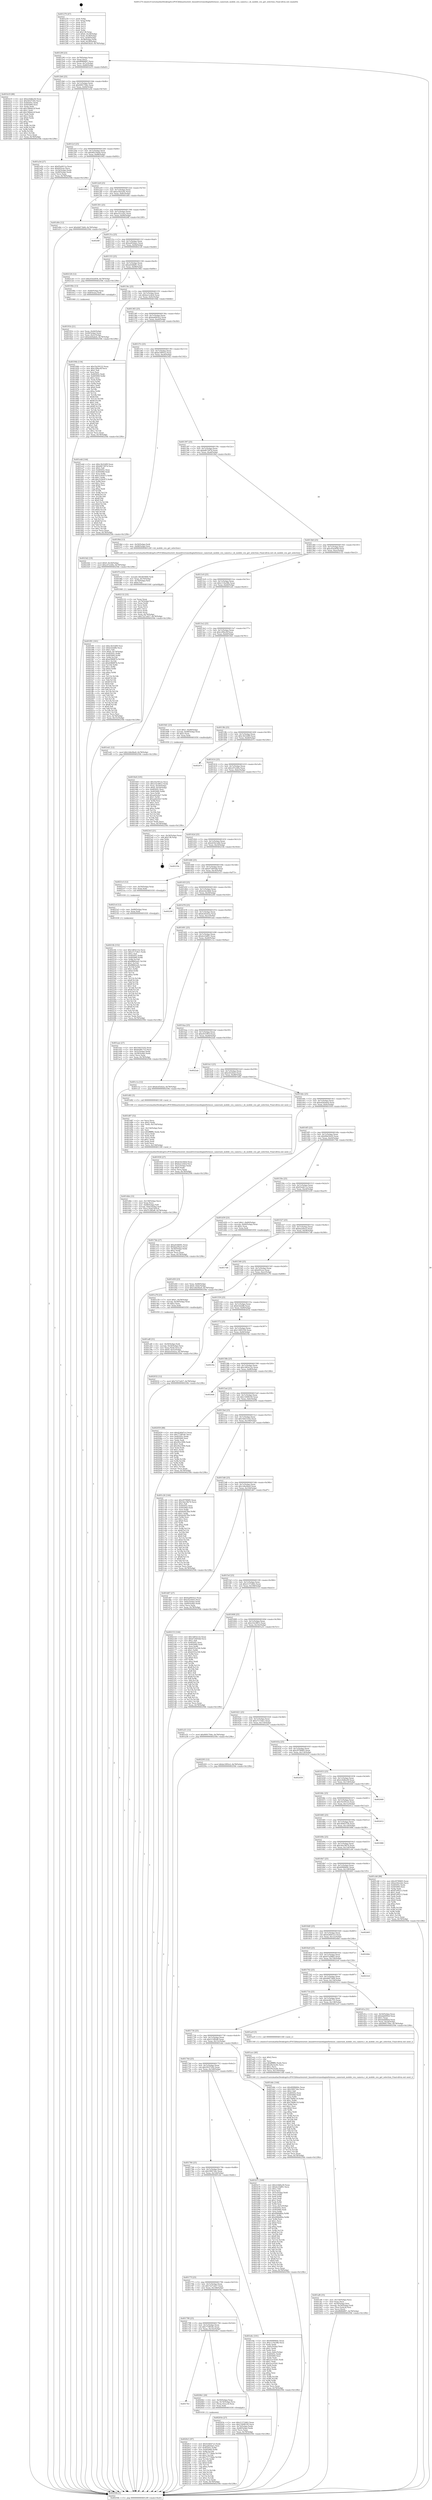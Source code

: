 digraph "0x401270" {
  label = "0x401270 (/mnt/c/Users/mathe/Desktop/tcc/POCII/binaries/extr_linuxdriversmediaplatformsoc_camerash_mobile_ceu_camera.c_sh_mobile_ceu_get_selection_Final-ollvm.out::main(0))"
  labelloc = "t"
  node[shape=record]

  Entry [label="",width=0.3,height=0.3,shape=circle,fillcolor=black,style=filled]
  "0x40129f" [label="{
     0x40129f [23]\l
     | [instrs]\l
     &nbsp;&nbsp;0x40129f \<+3\>: mov -0x78(%rbp),%eax\l
     &nbsp;&nbsp;0x4012a2 \<+2\>: mov %eax,%ecx\l
     &nbsp;&nbsp;0x4012a4 \<+6\>: sub $0x86f84897,%ecx\l
     &nbsp;&nbsp;0x4012aa \<+3\>: mov %eax,-0x7c(%rbp)\l
     &nbsp;&nbsp;0x4012ad \<+3\>: mov %ecx,-0x80(%rbp)\l
     &nbsp;&nbsp;0x4012b0 \<+6\>: je 0000000000401b19 \<main+0x8a9\>\l
  }"]
  "0x401b19" [label="{
     0x401b19 [88]\l
     | [instrs]\l
     &nbsp;&nbsp;0x401b19 \<+5\>: mov $0x2c6d6a30,%eax\l
     &nbsp;&nbsp;0x401b1e \<+5\>: mov $0x591f7292,%ecx\l
     &nbsp;&nbsp;0x401b23 \<+7\>: mov 0x40505c,%edx\l
     &nbsp;&nbsp;0x401b2a \<+7\>: mov 0x405060,%esi\l
     &nbsp;&nbsp;0x401b31 \<+2\>: mov %edx,%edi\l
     &nbsp;&nbsp;0x401b33 \<+6\>: sub $0x196bdc2f,%edi\l
     &nbsp;&nbsp;0x401b39 \<+3\>: sub $0x1,%edi\l
     &nbsp;&nbsp;0x401b3c \<+6\>: add $0x196bdc2f,%edi\l
     &nbsp;&nbsp;0x401b42 \<+3\>: imul %edi,%edx\l
     &nbsp;&nbsp;0x401b45 \<+3\>: and $0x1,%edx\l
     &nbsp;&nbsp;0x401b48 \<+3\>: cmp $0x0,%edx\l
     &nbsp;&nbsp;0x401b4b \<+4\>: sete %r8b\l
     &nbsp;&nbsp;0x401b4f \<+3\>: cmp $0xa,%esi\l
     &nbsp;&nbsp;0x401b52 \<+4\>: setl %r9b\l
     &nbsp;&nbsp;0x401b56 \<+3\>: mov %r8b,%r10b\l
     &nbsp;&nbsp;0x401b59 \<+3\>: and %r9b,%r10b\l
     &nbsp;&nbsp;0x401b5c \<+3\>: xor %r9b,%r8b\l
     &nbsp;&nbsp;0x401b5f \<+3\>: or %r8b,%r10b\l
     &nbsp;&nbsp;0x401b62 \<+4\>: test $0x1,%r10b\l
     &nbsp;&nbsp;0x401b66 \<+3\>: cmovne %ecx,%eax\l
     &nbsp;&nbsp;0x401b69 \<+3\>: mov %eax,-0x78(%rbp)\l
     &nbsp;&nbsp;0x401b6c \<+5\>: jmp 000000000040250b \<main+0x129b\>\l
  }"]
  "0x4012b6" [label="{
     0x4012b6 [25]\l
     | [instrs]\l
     &nbsp;&nbsp;0x4012b6 \<+5\>: jmp 00000000004012bb \<main+0x4b\>\l
     &nbsp;&nbsp;0x4012bb \<+3\>: mov -0x7c(%rbp),%eax\l
     &nbsp;&nbsp;0x4012be \<+5\>: sub $0x9091704e,%eax\l
     &nbsp;&nbsp;0x4012c3 \<+6\>: mov %eax,-0x84(%rbp)\l
     &nbsp;&nbsp;0x4012c9 \<+6\>: je 0000000000401a5d \<main+0x7ed\>\l
  }"]
  Exit [label="",width=0.3,height=0.3,shape=circle,fillcolor=black,style=filled,peripheries=2]
  "0x401a5d" [label="{
     0x401a5d [27]\l
     | [instrs]\l
     &nbsp;&nbsp;0x401a5d \<+5\>: mov $0xf5ed411a,%eax\l
     &nbsp;&nbsp;0x401a62 \<+5\>: mov $0xb93cee,%ecx\l
     &nbsp;&nbsp;0x401a67 \<+3\>: mov -0x54(%rbp),%edx\l
     &nbsp;&nbsp;0x401a6a \<+3\>: cmp -0x48(%rbp),%edx\l
     &nbsp;&nbsp;0x401a6d \<+3\>: cmovl %ecx,%eax\l
     &nbsp;&nbsp;0x401a70 \<+3\>: mov %eax,-0x78(%rbp)\l
     &nbsp;&nbsp;0x401a73 \<+5\>: jmp 000000000040250b \<main+0x129b\>\l
  }"]
  "0x4012cf" [label="{
     0x4012cf [25]\l
     | [instrs]\l
     &nbsp;&nbsp;0x4012cf \<+5\>: jmp 00000000004012d4 \<main+0x64\>\l
     &nbsp;&nbsp;0x4012d4 \<+3\>: mov -0x7c(%rbp),%eax\l
     &nbsp;&nbsp;0x4012d7 \<+5\>: sub $0x99219eb4,%eax\l
     &nbsp;&nbsp;0x4012dc \<+6\>: mov %eax,-0x88(%rbp)\l
     &nbsp;&nbsp;0x4012e2 \<+6\>: je 0000000000401902 \<main+0x692\>\l
  }"]
  "0x4021fb" [label="{
     0x4021fb [152]\l
     | [instrs]\l
     &nbsp;&nbsp;0x4021fb \<+5\>: mov $0x1483e12e,%ecx\l
     &nbsp;&nbsp;0x402200 \<+5\>: mov $0x27c7c6e1,%edx\l
     &nbsp;&nbsp;0x402205 \<+3\>: mov $0x1,%sil\l
     &nbsp;&nbsp;0x402208 \<+8\>: mov 0x40505c,%r8d\l
     &nbsp;&nbsp;0x402210 \<+8\>: mov 0x405060,%r9d\l
     &nbsp;&nbsp;0x402218 \<+3\>: mov %r8d,%r10d\l
     &nbsp;&nbsp;0x40221b \<+7\>: add $0xf8862ed1,%r10d\l
     &nbsp;&nbsp;0x402222 \<+4\>: sub $0x1,%r10d\l
     &nbsp;&nbsp;0x402226 \<+7\>: sub $0xf8862ed1,%r10d\l
     &nbsp;&nbsp;0x40222d \<+4\>: imul %r10d,%r8d\l
     &nbsp;&nbsp;0x402231 \<+4\>: and $0x1,%r8d\l
     &nbsp;&nbsp;0x402235 \<+4\>: cmp $0x0,%r8d\l
     &nbsp;&nbsp;0x402239 \<+4\>: sete %r11b\l
     &nbsp;&nbsp;0x40223d \<+4\>: cmp $0xa,%r9d\l
     &nbsp;&nbsp;0x402241 \<+3\>: setl %bl\l
     &nbsp;&nbsp;0x402244 \<+3\>: mov %r11b,%r14b\l
     &nbsp;&nbsp;0x402247 \<+4\>: xor $0xff,%r14b\l
     &nbsp;&nbsp;0x40224b \<+3\>: mov %bl,%r15b\l
     &nbsp;&nbsp;0x40224e \<+4\>: xor $0xff,%r15b\l
     &nbsp;&nbsp;0x402252 \<+4\>: xor $0x1,%sil\l
     &nbsp;&nbsp;0x402256 \<+3\>: mov %r14b,%r12b\l
     &nbsp;&nbsp;0x402259 \<+4\>: and $0xff,%r12b\l
     &nbsp;&nbsp;0x40225d \<+3\>: and %sil,%r11b\l
     &nbsp;&nbsp;0x402260 \<+3\>: mov %r15b,%r13b\l
     &nbsp;&nbsp;0x402263 \<+4\>: and $0xff,%r13b\l
     &nbsp;&nbsp;0x402267 \<+3\>: and %sil,%bl\l
     &nbsp;&nbsp;0x40226a \<+3\>: or %r11b,%r12b\l
     &nbsp;&nbsp;0x40226d \<+3\>: or %bl,%r13b\l
     &nbsp;&nbsp;0x402270 \<+3\>: xor %r13b,%r12b\l
     &nbsp;&nbsp;0x402273 \<+3\>: or %r15b,%r14b\l
     &nbsp;&nbsp;0x402276 \<+4\>: xor $0xff,%r14b\l
     &nbsp;&nbsp;0x40227a \<+4\>: or $0x1,%sil\l
     &nbsp;&nbsp;0x40227e \<+3\>: and %sil,%r14b\l
     &nbsp;&nbsp;0x402281 \<+3\>: or %r14b,%r12b\l
     &nbsp;&nbsp;0x402284 \<+4\>: test $0x1,%r12b\l
     &nbsp;&nbsp;0x402288 \<+3\>: cmovne %edx,%ecx\l
     &nbsp;&nbsp;0x40228b \<+3\>: mov %ecx,-0x78(%rbp)\l
     &nbsp;&nbsp;0x40228e \<+5\>: jmp 000000000040250b \<main+0x129b\>\l
  }"]
  "0x401902" [label="{
     0x401902\l
  }", style=dashed]
  "0x4012e8" [label="{
     0x4012e8 [25]\l
     | [instrs]\l
     &nbsp;&nbsp;0x4012e8 \<+5\>: jmp 00000000004012ed \<main+0x7d\>\l
     &nbsp;&nbsp;0x4012ed \<+3\>: mov -0x7c(%rbp),%eax\l
     &nbsp;&nbsp;0x4012f0 \<+5\>: sub $0xa182e2dc,%eax\l
     &nbsp;&nbsp;0x4012f5 \<+6\>: mov %eax,-0x8c(%rbp)\l
     &nbsp;&nbsp;0x4012fb \<+6\>: je 0000000000401d0e \<main+0xa9e\>\l
  }"]
  "0x4021ef" [label="{
     0x4021ef [12]\l
     | [instrs]\l
     &nbsp;&nbsp;0x4021ef \<+4\>: mov -0x68(%rbp),%rax\l
     &nbsp;&nbsp;0x4021f3 \<+3\>: mov %rax,%rdi\l
     &nbsp;&nbsp;0x4021f6 \<+5\>: call 0000000000401030 \<free@plt\>\l
     | [calls]\l
     &nbsp;&nbsp;0x401030 \{1\} (unknown)\l
  }"]
  "0x401d0e" [label="{
     0x401d0e [12]\l
     | [instrs]\l
     &nbsp;&nbsp;0x401d0e \<+7\>: movl $0x4b873bf4,-0x78(%rbp)\l
     &nbsp;&nbsp;0x401d15 \<+5\>: jmp 000000000040250b \<main+0x129b\>\l
  }"]
  "0x401301" [label="{
     0x401301 [25]\l
     | [instrs]\l
     &nbsp;&nbsp;0x401301 \<+5\>: jmp 0000000000401306 \<main+0x96\>\l
     &nbsp;&nbsp;0x401306 \<+3\>: mov -0x7c(%rbp),%eax\l
     &nbsp;&nbsp;0x401309 \<+5\>: sub $0xa321a5ec,%eax\l
     &nbsp;&nbsp;0x40130e \<+6\>: mov %eax,-0x90(%rbp)\l
     &nbsp;&nbsp;0x401314 \<+6\>: je 00000000004024ff \<main+0x128f\>\l
  }"]
  "0x4020c5" [label="{
     0x4020c5 [97]\l
     | [instrs]\l
     &nbsp;&nbsp;0x4020c5 \<+5\>: mov $0x4240d7a3,%edx\l
     &nbsp;&nbsp;0x4020ca \<+5\>: mov $0xae65daec,%esi\l
     &nbsp;&nbsp;0x4020cf \<+8\>: mov 0x40505c,%r8d\l
     &nbsp;&nbsp;0x4020d7 \<+8\>: mov 0x405060,%r9d\l
     &nbsp;&nbsp;0x4020df \<+3\>: mov %r8d,%r10d\l
     &nbsp;&nbsp;0x4020e2 \<+7\>: add $0x757736da,%r10d\l
     &nbsp;&nbsp;0x4020e9 \<+4\>: sub $0x1,%r10d\l
     &nbsp;&nbsp;0x4020ed \<+7\>: sub $0x757736da,%r10d\l
     &nbsp;&nbsp;0x4020f4 \<+4\>: imul %r10d,%r8d\l
     &nbsp;&nbsp;0x4020f8 \<+4\>: and $0x1,%r8d\l
     &nbsp;&nbsp;0x4020fc \<+4\>: cmp $0x0,%r8d\l
     &nbsp;&nbsp;0x402100 \<+4\>: sete %r11b\l
     &nbsp;&nbsp;0x402104 \<+4\>: cmp $0xa,%r9d\l
     &nbsp;&nbsp;0x402108 \<+3\>: setl %bl\l
     &nbsp;&nbsp;0x40210b \<+3\>: mov %r11b,%r14b\l
     &nbsp;&nbsp;0x40210e \<+3\>: and %bl,%r14b\l
     &nbsp;&nbsp;0x402111 \<+3\>: xor %bl,%r11b\l
     &nbsp;&nbsp;0x402114 \<+3\>: or %r11b,%r14b\l
     &nbsp;&nbsp;0x402117 \<+4\>: test $0x1,%r14b\l
     &nbsp;&nbsp;0x40211b \<+3\>: cmovne %esi,%edx\l
     &nbsp;&nbsp;0x40211e \<+3\>: mov %edx,-0x78(%rbp)\l
     &nbsp;&nbsp;0x402121 \<+5\>: jmp 000000000040250b \<main+0x129b\>\l
  }"]
  "0x4024ff" [label="{
     0x4024ff\l
  }", style=dashed]
  "0x40131a" [label="{
     0x40131a [25]\l
     | [instrs]\l
     &nbsp;&nbsp;0x40131a \<+5\>: jmp 000000000040131f \<main+0xaf\>\l
     &nbsp;&nbsp;0x40131f \<+3\>: mov -0x7c(%rbp),%eax\l
     &nbsp;&nbsp;0x401322 \<+5\>: sub $0xae65daec,%eax\l
     &nbsp;&nbsp;0x401327 \<+6\>: mov %eax,-0x94(%rbp)\l
     &nbsp;&nbsp;0x40132d \<+6\>: je 0000000000402126 \<main+0xeb6\>\l
  }"]
  "0x4017b1" [label="{
     0x4017b1\l
  }", style=dashed]
  "0x402126" [label="{
     0x402126 [12]\l
     | [instrs]\l
     &nbsp;&nbsp;0x402126 \<+7\>: movl $0xc03ee836,-0x78(%rbp)\l
     &nbsp;&nbsp;0x40212d \<+5\>: jmp 000000000040250b \<main+0x129b\>\l
  }"]
  "0x401333" [label="{
     0x401333 [25]\l
     | [instrs]\l
     &nbsp;&nbsp;0x401333 \<+5\>: jmp 0000000000401338 \<main+0xc8\>\l
     &nbsp;&nbsp;0x401338 \<+3\>: mov -0x7c(%rbp),%eax\l
     &nbsp;&nbsp;0x40133b \<+5\>: sub $0xafc0db81,%eax\l
     &nbsp;&nbsp;0x401340 \<+6\>: mov %eax,-0x98(%rbp)\l
     &nbsp;&nbsp;0x401346 \<+6\>: je 000000000040190e \<main+0x69e\>\l
  }"]
  "0x4020b1" [label="{
     0x4020b1 [20]\l
     | [instrs]\l
     &nbsp;&nbsp;0x4020b1 \<+4\>: mov -0x50(%rbp),%rax\l
     &nbsp;&nbsp;0x4020b5 \<+4\>: movslq -0x74(%rbp),%rcx\l
     &nbsp;&nbsp;0x4020b9 \<+4\>: mov (%rax,%rcx,8),%rax\l
     &nbsp;&nbsp;0x4020bd \<+3\>: mov %rax,%rdi\l
     &nbsp;&nbsp;0x4020c0 \<+5\>: call 0000000000401030 \<free@plt\>\l
     | [calls]\l
     &nbsp;&nbsp;0x401030 \{1\} (unknown)\l
  }"]
  "0x40190e" [label="{
     0x40190e [13]\l
     | [instrs]\l
     &nbsp;&nbsp;0x40190e \<+4\>: mov -0x40(%rbp),%rax\l
     &nbsp;&nbsp;0x401912 \<+4\>: mov 0x8(%rax),%rdi\l
     &nbsp;&nbsp;0x401916 \<+5\>: call 0000000000401060 \<atoi@plt\>\l
     | [calls]\l
     &nbsp;&nbsp;0x401060 \{1\} (unknown)\l
  }"]
  "0x40134c" [label="{
     0x40134c [25]\l
     | [instrs]\l
     &nbsp;&nbsp;0x40134c \<+5\>: jmp 0000000000401351 \<main+0xe1\>\l
     &nbsp;&nbsp;0x401351 \<+3\>: mov -0x7c(%rbp),%eax\l
     &nbsp;&nbsp;0x401354 \<+5\>: sub $0xba1ce4e4,%eax\l
     &nbsp;&nbsp;0x401359 \<+6\>: mov %eax,-0x9c(%rbp)\l
     &nbsp;&nbsp;0x40135f \<+6\>: je 000000000040194b \<main+0x6db\>\l
  }"]
  "0x401798" [label="{
     0x401798 [25]\l
     | [instrs]\l
     &nbsp;&nbsp;0x401798 \<+5\>: jmp 000000000040179d \<main+0x52d\>\l
     &nbsp;&nbsp;0x40179d \<+3\>: mov -0x7c(%rbp),%eax\l
     &nbsp;&nbsp;0x4017a0 \<+5\>: sub $0x773f034c,%eax\l
     &nbsp;&nbsp;0x4017a5 \<+6\>: mov %eax,-0x14c(%rbp)\l
     &nbsp;&nbsp;0x4017ab \<+6\>: je 00000000004020b1 \<main+0xe41\>\l
  }"]
  "0x40194b" [label="{
     0x40194b [134]\l
     | [instrs]\l
     &nbsp;&nbsp;0x40194b \<+5\>: mov $0x35e59122,%eax\l
     &nbsp;&nbsp;0x401950 \<+5\>: mov $0xc2f9ec0f,%ecx\l
     &nbsp;&nbsp;0x401955 \<+2\>: mov $0x1,%dl\l
     &nbsp;&nbsp;0x401957 \<+2\>: xor %esi,%esi\l
     &nbsp;&nbsp;0x401959 \<+7\>: mov 0x40505c,%edi\l
     &nbsp;&nbsp;0x401960 \<+8\>: mov 0x405060,%r8d\l
     &nbsp;&nbsp;0x401968 \<+3\>: sub $0x1,%esi\l
     &nbsp;&nbsp;0x40196b \<+3\>: mov %edi,%r9d\l
     &nbsp;&nbsp;0x40196e \<+3\>: add %esi,%r9d\l
     &nbsp;&nbsp;0x401971 \<+4\>: imul %r9d,%edi\l
     &nbsp;&nbsp;0x401975 \<+3\>: and $0x1,%edi\l
     &nbsp;&nbsp;0x401978 \<+3\>: cmp $0x0,%edi\l
     &nbsp;&nbsp;0x40197b \<+4\>: sete %r10b\l
     &nbsp;&nbsp;0x40197f \<+4\>: cmp $0xa,%r8d\l
     &nbsp;&nbsp;0x401983 \<+4\>: setl %r11b\l
     &nbsp;&nbsp;0x401987 \<+3\>: mov %r10b,%bl\l
     &nbsp;&nbsp;0x40198a \<+3\>: xor $0xff,%bl\l
     &nbsp;&nbsp;0x40198d \<+3\>: mov %r11b,%r14b\l
     &nbsp;&nbsp;0x401990 \<+4\>: xor $0xff,%r14b\l
     &nbsp;&nbsp;0x401994 \<+3\>: xor $0x1,%dl\l
     &nbsp;&nbsp;0x401997 \<+3\>: mov %bl,%r15b\l
     &nbsp;&nbsp;0x40199a \<+4\>: and $0xff,%r15b\l
     &nbsp;&nbsp;0x40199e \<+3\>: and %dl,%r10b\l
     &nbsp;&nbsp;0x4019a1 \<+3\>: mov %r14b,%r12b\l
     &nbsp;&nbsp;0x4019a4 \<+4\>: and $0xff,%r12b\l
     &nbsp;&nbsp;0x4019a8 \<+3\>: and %dl,%r11b\l
     &nbsp;&nbsp;0x4019ab \<+3\>: or %r10b,%r15b\l
     &nbsp;&nbsp;0x4019ae \<+3\>: or %r11b,%r12b\l
     &nbsp;&nbsp;0x4019b1 \<+3\>: xor %r12b,%r15b\l
     &nbsp;&nbsp;0x4019b4 \<+3\>: or %r14b,%bl\l
     &nbsp;&nbsp;0x4019b7 \<+3\>: xor $0xff,%bl\l
     &nbsp;&nbsp;0x4019ba \<+3\>: or $0x1,%dl\l
     &nbsp;&nbsp;0x4019bd \<+2\>: and %dl,%bl\l
     &nbsp;&nbsp;0x4019bf \<+3\>: or %bl,%r15b\l
     &nbsp;&nbsp;0x4019c2 \<+4\>: test $0x1,%r15b\l
     &nbsp;&nbsp;0x4019c6 \<+3\>: cmovne %ecx,%eax\l
     &nbsp;&nbsp;0x4019c9 \<+3\>: mov %eax,-0x78(%rbp)\l
     &nbsp;&nbsp;0x4019cc \<+5\>: jmp 000000000040250b \<main+0x129b\>\l
  }"]
  "0x401365" [label="{
     0x401365 [25]\l
     | [instrs]\l
     &nbsp;&nbsp;0x401365 \<+5\>: jmp 000000000040136a \<main+0xfa\>\l
     &nbsp;&nbsp;0x40136a \<+3\>: mov -0x7c(%rbp),%eax\l
     &nbsp;&nbsp;0x40136d \<+5\>: sub $0xbad043e2,%eax\l
     &nbsp;&nbsp;0x401372 \<+6\>: mov %eax,-0xa0(%rbp)\l
     &nbsp;&nbsp;0x401378 \<+6\>: je 0000000000401edd \<main+0xc6d\>\l
  }"]
  "0x40203e" [label="{
     0x40203e [27]\l
     | [instrs]\l
     &nbsp;&nbsp;0x40203e \<+5\>: mov $0x21372462,%eax\l
     &nbsp;&nbsp;0x402043 \<+5\>: mov $0x15698330,%ecx\l
     &nbsp;&nbsp;0x402048 \<+3\>: mov -0x74(%rbp),%edx\l
     &nbsp;&nbsp;0x40204b \<+3\>: cmp -0x48(%rbp),%edx\l
     &nbsp;&nbsp;0x40204e \<+3\>: cmovl %ecx,%eax\l
     &nbsp;&nbsp;0x402051 \<+3\>: mov %eax,-0x78(%rbp)\l
     &nbsp;&nbsp;0x402054 \<+5\>: jmp 000000000040250b \<main+0x129b\>\l
  }"]
  "0x401edd" [label="{
     0x401edd [144]\l
     | [instrs]\l
     &nbsp;&nbsp;0x401edd \<+5\>: mov $0xc3b324f9,%eax\l
     &nbsp;&nbsp;0x401ee2 \<+5\>: mov $0xbfb7287d,%ecx\l
     &nbsp;&nbsp;0x401ee7 \<+2\>: mov $0x1,%dl\l
     &nbsp;&nbsp;0x401ee9 \<+7\>: mov 0x40505c,%esi\l
     &nbsp;&nbsp;0x401ef0 \<+7\>: mov 0x405060,%edi\l
     &nbsp;&nbsp;0x401ef7 \<+3\>: mov %esi,%r8d\l
     &nbsp;&nbsp;0x401efa \<+7\>: sub $0x333fc875,%r8d\l
     &nbsp;&nbsp;0x401f01 \<+4\>: sub $0x1,%r8d\l
     &nbsp;&nbsp;0x401f05 \<+7\>: add $0x333fc875,%r8d\l
     &nbsp;&nbsp;0x401f0c \<+4\>: imul %r8d,%esi\l
     &nbsp;&nbsp;0x401f10 \<+3\>: and $0x1,%esi\l
     &nbsp;&nbsp;0x401f13 \<+3\>: cmp $0x0,%esi\l
     &nbsp;&nbsp;0x401f16 \<+4\>: sete %r9b\l
     &nbsp;&nbsp;0x401f1a \<+3\>: cmp $0xa,%edi\l
     &nbsp;&nbsp;0x401f1d \<+4\>: setl %r10b\l
     &nbsp;&nbsp;0x401f21 \<+3\>: mov %r9b,%r11b\l
     &nbsp;&nbsp;0x401f24 \<+4\>: xor $0xff,%r11b\l
     &nbsp;&nbsp;0x401f28 \<+3\>: mov %r10b,%bl\l
     &nbsp;&nbsp;0x401f2b \<+3\>: xor $0xff,%bl\l
     &nbsp;&nbsp;0x401f2e \<+3\>: xor $0x0,%dl\l
     &nbsp;&nbsp;0x401f31 \<+3\>: mov %r11b,%r14b\l
     &nbsp;&nbsp;0x401f34 \<+4\>: and $0x0,%r14b\l
     &nbsp;&nbsp;0x401f38 \<+3\>: and %dl,%r9b\l
     &nbsp;&nbsp;0x401f3b \<+3\>: mov %bl,%r15b\l
     &nbsp;&nbsp;0x401f3e \<+4\>: and $0x0,%r15b\l
     &nbsp;&nbsp;0x401f42 \<+3\>: and %dl,%r10b\l
     &nbsp;&nbsp;0x401f45 \<+3\>: or %r9b,%r14b\l
     &nbsp;&nbsp;0x401f48 \<+3\>: or %r10b,%r15b\l
     &nbsp;&nbsp;0x401f4b \<+3\>: xor %r15b,%r14b\l
     &nbsp;&nbsp;0x401f4e \<+3\>: or %bl,%r11b\l
     &nbsp;&nbsp;0x401f51 \<+4\>: xor $0xff,%r11b\l
     &nbsp;&nbsp;0x401f55 \<+3\>: or $0x0,%dl\l
     &nbsp;&nbsp;0x401f58 \<+3\>: and %dl,%r11b\l
     &nbsp;&nbsp;0x401f5b \<+3\>: or %r11b,%r14b\l
     &nbsp;&nbsp;0x401f5e \<+4\>: test $0x1,%r14b\l
     &nbsp;&nbsp;0x401f62 \<+3\>: cmovne %ecx,%eax\l
     &nbsp;&nbsp;0x401f65 \<+3\>: mov %eax,-0x78(%rbp)\l
     &nbsp;&nbsp;0x401f68 \<+5\>: jmp 000000000040250b \<main+0x129b\>\l
  }"]
  "0x40137e" [label="{
     0x40137e [25]\l
     | [instrs]\l
     &nbsp;&nbsp;0x40137e \<+5\>: jmp 0000000000401383 \<main+0x113\>\l
     &nbsp;&nbsp;0x401383 \<+3\>: mov -0x7c(%rbp),%eax\l
     &nbsp;&nbsp;0x401386 \<+5\>: sub $0xbc5f95e2,%eax\l
     &nbsp;&nbsp;0x40138b \<+6\>: mov %eax,-0xa4(%rbp)\l
     &nbsp;&nbsp;0x401391 \<+6\>: je 00000000004023d2 \<main+0x1162\>\l
  }"]
  "0x401f91" [label="{
     0x401f91 [161]\l
     | [instrs]\l
     &nbsp;&nbsp;0x401f91 \<+5\>: mov $0xc3b324f9,%esi\l
     &nbsp;&nbsp;0x401f96 \<+5\>: mov $0xb3eb4fb,%ecx\l
     &nbsp;&nbsp;0x401f9b \<+2\>: mov $0x1,%dl\l
     &nbsp;&nbsp;0x401f9d \<+7\>: movl $0x0,-0x74(%rbp)\l
     &nbsp;&nbsp;0x401fa4 \<+8\>: mov 0x40505c,%r8d\l
     &nbsp;&nbsp;0x401fac \<+8\>: mov 0x405060,%r9d\l
     &nbsp;&nbsp;0x401fb4 \<+3\>: mov %r8d,%r10d\l
     &nbsp;&nbsp;0x401fb7 \<+7\>: add $0xd386f87b,%r10d\l
     &nbsp;&nbsp;0x401fbe \<+4\>: sub $0x1,%r10d\l
     &nbsp;&nbsp;0x401fc2 \<+7\>: sub $0xd386f87b,%r10d\l
     &nbsp;&nbsp;0x401fc9 \<+4\>: imul %r10d,%r8d\l
     &nbsp;&nbsp;0x401fcd \<+4\>: and $0x1,%r8d\l
     &nbsp;&nbsp;0x401fd1 \<+4\>: cmp $0x0,%r8d\l
     &nbsp;&nbsp;0x401fd5 \<+4\>: sete %r11b\l
     &nbsp;&nbsp;0x401fd9 \<+4\>: cmp $0xa,%r9d\l
     &nbsp;&nbsp;0x401fdd \<+3\>: setl %bl\l
     &nbsp;&nbsp;0x401fe0 \<+3\>: mov %r11b,%r14b\l
     &nbsp;&nbsp;0x401fe3 \<+4\>: xor $0xff,%r14b\l
     &nbsp;&nbsp;0x401fe7 \<+3\>: mov %bl,%r15b\l
     &nbsp;&nbsp;0x401fea \<+4\>: xor $0xff,%r15b\l
     &nbsp;&nbsp;0x401fee \<+3\>: xor $0x0,%dl\l
     &nbsp;&nbsp;0x401ff1 \<+3\>: mov %r14b,%r12b\l
     &nbsp;&nbsp;0x401ff4 \<+4\>: and $0x0,%r12b\l
     &nbsp;&nbsp;0x401ff8 \<+3\>: and %dl,%r11b\l
     &nbsp;&nbsp;0x401ffb \<+3\>: mov %r15b,%r13b\l
     &nbsp;&nbsp;0x401ffe \<+4\>: and $0x0,%r13b\l
     &nbsp;&nbsp;0x402002 \<+2\>: and %dl,%bl\l
     &nbsp;&nbsp;0x402004 \<+3\>: or %r11b,%r12b\l
     &nbsp;&nbsp;0x402007 \<+3\>: or %bl,%r13b\l
     &nbsp;&nbsp;0x40200a \<+3\>: xor %r13b,%r12b\l
     &nbsp;&nbsp;0x40200d \<+3\>: or %r15b,%r14b\l
     &nbsp;&nbsp;0x402010 \<+4\>: xor $0xff,%r14b\l
     &nbsp;&nbsp;0x402014 \<+3\>: or $0x0,%dl\l
     &nbsp;&nbsp;0x402017 \<+3\>: and %dl,%r14b\l
     &nbsp;&nbsp;0x40201a \<+3\>: or %r14b,%r12b\l
     &nbsp;&nbsp;0x40201d \<+4\>: test $0x1,%r12b\l
     &nbsp;&nbsp;0x402021 \<+3\>: cmovne %ecx,%esi\l
     &nbsp;&nbsp;0x402024 \<+3\>: mov %esi,-0x78(%rbp)\l
     &nbsp;&nbsp;0x402027 \<+6\>: mov %eax,-0x15c(%rbp)\l
     &nbsp;&nbsp;0x40202d \<+5\>: jmp 000000000040250b \<main+0x129b\>\l
  }"]
  "0x4023d2" [label="{
     0x4023d2 [19]\l
     | [instrs]\l
     &nbsp;&nbsp;0x4023d2 \<+7\>: movl $0x0,-0x34(%rbp)\l
     &nbsp;&nbsp;0x4023d9 \<+7\>: movl $0xcd7e24fa,-0x78(%rbp)\l
     &nbsp;&nbsp;0x4023e0 \<+5\>: jmp 000000000040250b \<main+0x129b\>\l
  }"]
  "0x401397" [label="{
     0x401397 [25]\l
     | [instrs]\l
     &nbsp;&nbsp;0x401397 \<+5\>: jmp 000000000040139c \<main+0x12c\>\l
     &nbsp;&nbsp;0x40139c \<+3\>: mov -0x7c(%rbp),%eax\l
     &nbsp;&nbsp;0x40139f \<+5\>: sub $0xbfb7287d,%eax\l
     &nbsp;&nbsp;0x4013a4 \<+6\>: mov %eax,-0xa8(%rbp)\l
     &nbsp;&nbsp;0x4013aa \<+6\>: je 0000000000401f6d \<main+0xcfd\>\l
  }"]
  "0x401f7a" [label="{
     0x401f7a [23]\l
     | [instrs]\l
     &nbsp;&nbsp;0x401f7a \<+10\>: movabs $0x4030b6,%rdi\l
     &nbsp;&nbsp;0x401f84 \<+3\>: mov %eax,-0x70(%rbp)\l
     &nbsp;&nbsp;0x401f87 \<+3\>: mov -0x70(%rbp),%esi\l
     &nbsp;&nbsp;0x401f8a \<+2\>: mov $0x0,%al\l
     &nbsp;&nbsp;0x401f8c \<+5\>: call 0000000000401040 \<printf@plt\>\l
     | [calls]\l
     &nbsp;&nbsp;0x401040 \{1\} (unknown)\l
  }"]
  "0x401f6d" [label="{
     0x401f6d [13]\l
     | [instrs]\l
     &nbsp;&nbsp;0x401f6d \<+4\>: mov -0x50(%rbp),%rdi\l
     &nbsp;&nbsp;0x401f71 \<+4\>: mov -0x68(%rbp),%rsi\l
     &nbsp;&nbsp;0x401f75 \<+5\>: call 0000000000401240 \<sh_mobile_ceu_get_selection\>\l
     | [calls]\l
     &nbsp;&nbsp;0x401240 \{1\} (/mnt/c/Users/mathe/Desktop/tcc/POCII/binaries/extr_linuxdriversmediaplatformsoc_camerash_mobile_ceu_camera.c_sh_mobile_ceu_get_selection_Final-ollvm.out::sh_mobile_ceu_get_selection)\l
  }"]
  "0x4013b0" [label="{
     0x4013b0 [25]\l
     | [instrs]\l
     &nbsp;&nbsp;0x4013b0 \<+5\>: jmp 00000000004013b5 \<main+0x145\>\l
     &nbsp;&nbsp;0x4013b5 \<+3\>: mov -0x7c(%rbp),%eax\l
     &nbsp;&nbsp;0x4013b8 \<+5\>: sub $0xc03ee836,%eax\l
     &nbsp;&nbsp;0x4013bd \<+6\>: mov %eax,-0xac(%rbp)\l
     &nbsp;&nbsp;0x4013c3 \<+6\>: je 0000000000402132 \<main+0xec2\>\l
  }"]
  "0x40177f" [label="{
     0x40177f [25]\l
     | [instrs]\l
     &nbsp;&nbsp;0x40177f \<+5\>: jmp 0000000000401784 \<main+0x514\>\l
     &nbsp;&nbsp;0x401784 \<+3\>: mov -0x7c(%rbp),%eax\l
     &nbsp;&nbsp;0x401787 \<+5\>: sub $0x7227a427,%eax\l
     &nbsp;&nbsp;0x40178c \<+6\>: mov %eax,-0x148(%rbp)\l
     &nbsp;&nbsp;0x401792 \<+6\>: je 000000000040203e \<main+0xdce\>\l
  }"]
  "0x402132" [label="{
     0x402132 [33]\l
     | [instrs]\l
     &nbsp;&nbsp;0x402132 \<+2\>: xor %eax,%eax\l
     &nbsp;&nbsp;0x402134 \<+3\>: mov -0x74(%rbp),%ecx\l
     &nbsp;&nbsp;0x402137 \<+2\>: mov %eax,%edx\l
     &nbsp;&nbsp;0x402139 \<+2\>: sub %ecx,%edx\l
     &nbsp;&nbsp;0x40213b \<+2\>: mov %eax,%ecx\l
     &nbsp;&nbsp;0x40213d \<+3\>: sub $0x1,%ecx\l
     &nbsp;&nbsp;0x402140 \<+2\>: add %ecx,%edx\l
     &nbsp;&nbsp;0x402142 \<+2\>: sub %edx,%eax\l
     &nbsp;&nbsp;0x402144 \<+3\>: mov %eax,-0x74(%rbp)\l
     &nbsp;&nbsp;0x402147 \<+7\>: movl $0x7227a427,-0x78(%rbp)\l
     &nbsp;&nbsp;0x40214e \<+5\>: jmp 000000000040250b \<main+0x129b\>\l
  }"]
  "0x4013c9" [label="{
     0x4013c9 [25]\l
     | [instrs]\l
     &nbsp;&nbsp;0x4013c9 \<+5\>: jmp 00000000004013ce \<main+0x15e\>\l
     &nbsp;&nbsp;0x4013ce \<+3\>: mov -0x7c(%rbp),%eax\l
     &nbsp;&nbsp;0x4013d1 \<+5\>: sub $0xc119a58b,%eax\l
     &nbsp;&nbsp;0x4013d6 \<+6\>: mov %eax,-0xb0(%rbp)\l
     &nbsp;&nbsp;0x4013dc \<+6\>: je 0000000000401ed1 \<main+0xc61\>\l
  }"]
  "0x401e6c" [label="{
     0x401e6c [101]\l
     | [instrs]\l
     &nbsp;&nbsp;0x401e6c \<+5\>: mov $0x4008464c,%eax\l
     &nbsp;&nbsp;0x401e71 \<+5\>: mov $0xc119a58b,%ecx\l
     &nbsp;&nbsp;0x401e76 \<+2\>: xor %edx,%edx\l
     &nbsp;&nbsp;0x401e78 \<+3\>: mov -0x6c(%rbp),%esi\l
     &nbsp;&nbsp;0x401e7b \<+3\>: sub $0x1,%edx\l
     &nbsp;&nbsp;0x401e7e \<+2\>: sub %edx,%esi\l
     &nbsp;&nbsp;0x401e80 \<+3\>: mov %esi,-0x6c(%rbp)\l
     &nbsp;&nbsp;0x401e83 \<+7\>: mov 0x40505c,%edx\l
     &nbsp;&nbsp;0x401e8a \<+7\>: mov 0x405060,%esi\l
     &nbsp;&nbsp;0x401e91 \<+2\>: mov %edx,%edi\l
     &nbsp;&nbsp;0x401e93 \<+6\>: add $0x2cec43d1,%edi\l
     &nbsp;&nbsp;0x401e99 \<+3\>: sub $0x1,%edi\l
     &nbsp;&nbsp;0x401e9c \<+6\>: sub $0x2cec43d1,%edi\l
     &nbsp;&nbsp;0x401ea2 \<+3\>: imul %edi,%edx\l
     &nbsp;&nbsp;0x401ea5 \<+3\>: and $0x1,%edx\l
     &nbsp;&nbsp;0x401ea8 \<+3\>: cmp $0x0,%edx\l
     &nbsp;&nbsp;0x401eab \<+4\>: sete %r8b\l
     &nbsp;&nbsp;0x401eaf \<+3\>: cmp $0xa,%esi\l
     &nbsp;&nbsp;0x401eb2 \<+4\>: setl %r9b\l
     &nbsp;&nbsp;0x401eb6 \<+3\>: mov %r8b,%r10b\l
     &nbsp;&nbsp;0x401eb9 \<+3\>: and %r9b,%r10b\l
     &nbsp;&nbsp;0x401ebc \<+3\>: xor %r9b,%r8b\l
     &nbsp;&nbsp;0x401ebf \<+3\>: or %r8b,%r10b\l
     &nbsp;&nbsp;0x401ec2 \<+4\>: test $0x1,%r10b\l
     &nbsp;&nbsp;0x401ec6 \<+3\>: cmovne %ecx,%eax\l
     &nbsp;&nbsp;0x401ec9 \<+3\>: mov %eax,-0x78(%rbp)\l
     &nbsp;&nbsp;0x401ecc \<+5\>: jmp 000000000040250b \<main+0x129b\>\l
  }"]
  "0x401ed1" [label="{
     0x401ed1 [12]\l
     | [instrs]\l
     &nbsp;&nbsp;0x401ed1 \<+7\>: movl $0x1d4e0ba9,-0x78(%rbp)\l
     &nbsp;&nbsp;0x401ed8 \<+5\>: jmp 000000000040250b \<main+0x129b\>\l
  }"]
  "0x4013e2" [label="{
     0x4013e2 [25]\l
     | [instrs]\l
     &nbsp;&nbsp;0x4013e2 \<+5\>: jmp 00000000004013e7 \<main+0x177\>\l
     &nbsp;&nbsp;0x4013e7 \<+3\>: mov -0x7c(%rbp),%eax\l
     &nbsp;&nbsp;0x4013ea \<+5\>: sub $0xc2f9ec0f,%eax\l
     &nbsp;&nbsp;0x4013ef \<+6\>: mov %eax,-0xb4(%rbp)\l
     &nbsp;&nbsp;0x4013f5 \<+6\>: je 00000000004019d1 \<main+0x761\>\l
  }"]
  "0x401dbb" [label="{
     0x401dbb [33]\l
     | [instrs]\l
     &nbsp;&nbsp;0x401dbb \<+6\>: mov -0x158(%rbp),%ecx\l
     &nbsp;&nbsp;0x401dc1 \<+3\>: imul %eax,%ecx\l
     &nbsp;&nbsp;0x401dc4 \<+4\>: mov -0x68(%rbp),%r8\l
     &nbsp;&nbsp;0x401dc8 \<+4\>: movslq -0x6c(%rbp),%r9\l
     &nbsp;&nbsp;0x401dcc \<+4\>: mov %ecx,(%r8,%r9,4)\l
     &nbsp;&nbsp;0x401dd0 \<+7\>: movl $0x512ff2d8,-0x78(%rbp)\l
     &nbsp;&nbsp;0x401dd7 \<+5\>: jmp 000000000040250b \<main+0x129b\>\l
  }"]
  "0x4019d1" [label="{
     0x4019d1 [23]\l
     | [instrs]\l
     &nbsp;&nbsp;0x4019d1 \<+7\>: movl $0x1,-0x48(%rbp)\l
     &nbsp;&nbsp;0x4019d8 \<+4\>: movslq -0x48(%rbp),%rax\l
     &nbsp;&nbsp;0x4019dc \<+4\>: shl $0x3,%rax\l
     &nbsp;&nbsp;0x4019e0 \<+3\>: mov %rax,%rdi\l
     &nbsp;&nbsp;0x4019e3 \<+5\>: call 0000000000401050 \<malloc@plt\>\l
     | [calls]\l
     &nbsp;&nbsp;0x401050 \{1\} (unknown)\l
  }"]
  "0x4013fb" [label="{
     0x4013fb [25]\l
     | [instrs]\l
     &nbsp;&nbsp;0x4013fb \<+5\>: jmp 0000000000401400 \<main+0x190\>\l
     &nbsp;&nbsp;0x401400 \<+3\>: mov -0x7c(%rbp),%eax\l
     &nbsp;&nbsp;0x401403 \<+5\>: sub $0xc3b324f9,%eax\l
     &nbsp;&nbsp;0x401408 \<+6\>: mov %eax,-0xb8(%rbp)\l
     &nbsp;&nbsp;0x40140e \<+6\>: je 000000000040247e \<main+0x120e\>\l
  }"]
  "0x401d87" [label="{
     0x401d87 [52]\l
     | [instrs]\l
     &nbsp;&nbsp;0x401d87 \<+2\>: xor %ecx,%ecx\l
     &nbsp;&nbsp;0x401d89 \<+5\>: mov $0x2,%edx\l
     &nbsp;&nbsp;0x401d8e \<+6\>: mov %edx,-0x154(%rbp)\l
     &nbsp;&nbsp;0x401d94 \<+1\>: cltd\l
     &nbsp;&nbsp;0x401d95 \<+6\>: mov -0x154(%rbp),%esi\l
     &nbsp;&nbsp;0x401d9b \<+2\>: idiv %esi\l
     &nbsp;&nbsp;0x401d9d \<+6\>: imul $0xfffffffe,%edx,%edx\l
     &nbsp;&nbsp;0x401da3 \<+2\>: mov %ecx,%edi\l
     &nbsp;&nbsp;0x401da5 \<+2\>: sub %edx,%edi\l
     &nbsp;&nbsp;0x401da7 \<+2\>: mov %ecx,%edx\l
     &nbsp;&nbsp;0x401da9 \<+3\>: sub $0x1,%edx\l
     &nbsp;&nbsp;0x401dac \<+2\>: add %edx,%edi\l
     &nbsp;&nbsp;0x401dae \<+2\>: sub %edi,%ecx\l
     &nbsp;&nbsp;0x401db0 \<+6\>: mov %ecx,-0x158(%rbp)\l
     &nbsp;&nbsp;0x401db6 \<+5\>: call 0000000000401160 \<next_i\>\l
     | [calls]\l
     &nbsp;&nbsp;0x401160 \{1\} (/mnt/c/Users/mathe/Desktop/tcc/POCII/binaries/extr_linuxdriversmediaplatformsoc_camerash_mobile_ceu_camera.c_sh_mobile_ceu_get_selection_Final-ollvm.out::next_i)\l
  }"]
  "0x40247e" [label="{
     0x40247e\l
  }", style=dashed]
  "0x401414" [label="{
     0x401414 [25]\l
     | [instrs]\l
     &nbsp;&nbsp;0x401414 \<+5\>: jmp 0000000000401419 \<main+0x1a9\>\l
     &nbsp;&nbsp;0x401419 \<+3\>: mov -0x7c(%rbp),%eax\l
     &nbsp;&nbsp;0x40141c \<+5\>: sub $0xcd7e24fa,%eax\l
     &nbsp;&nbsp;0x401421 \<+6\>: mov %eax,-0xbc(%rbp)\l
     &nbsp;&nbsp;0x401427 \<+6\>: je 00000000004023e5 \<main+0x1175\>\l
  }"]
  "0x401d50" [label="{
     0x401d50 [23]\l
     | [instrs]\l
     &nbsp;&nbsp;0x401d50 \<+4\>: mov %rax,-0x68(%rbp)\l
     &nbsp;&nbsp;0x401d54 \<+7\>: movl $0x0,-0x6c(%rbp)\l
     &nbsp;&nbsp;0x401d5b \<+7\>: movl $0x1d4e0ba9,-0x78(%rbp)\l
     &nbsp;&nbsp;0x401d62 \<+5\>: jmp 000000000040250b \<main+0x129b\>\l
  }"]
  "0x4023e5" [label="{
     0x4023e5 [21]\l
     | [instrs]\l
     &nbsp;&nbsp;0x4023e5 \<+3\>: mov -0x34(%rbp),%eax\l
     &nbsp;&nbsp;0x4023e8 \<+7\>: add $0x138,%rsp\l
     &nbsp;&nbsp;0x4023ef \<+1\>: pop %rbx\l
     &nbsp;&nbsp;0x4023f0 \<+2\>: pop %r12\l
     &nbsp;&nbsp;0x4023f2 \<+2\>: pop %r13\l
     &nbsp;&nbsp;0x4023f4 \<+2\>: pop %r14\l
     &nbsp;&nbsp;0x4023f6 \<+2\>: pop %r15\l
     &nbsp;&nbsp;0x4023f8 \<+1\>: pop %rbp\l
     &nbsp;&nbsp;0x4023f9 \<+1\>: ret\l
  }"]
  "0x40142d" [label="{
     0x40142d [25]\l
     | [instrs]\l
     &nbsp;&nbsp;0x40142d \<+5\>: jmp 0000000000401432 \<main+0x1c2\>\l
     &nbsp;&nbsp;0x401432 \<+3\>: mov -0x7c(%rbp),%eax\l
     &nbsp;&nbsp;0x401435 \<+5\>: sub $0xd25b1a6d,%eax\l
     &nbsp;&nbsp;0x40143a \<+6\>: mov %eax,-0xc0(%rbp)\l
     &nbsp;&nbsp;0x401440 \<+6\>: je 000000000040233b \<main+0x10cb\>\l
  }"]
  "0x401766" [label="{
     0x401766 [25]\l
     | [instrs]\l
     &nbsp;&nbsp;0x401766 \<+5\>: jmp 000000000040176b \<main+0x4fb\>\l
     &nbsp;&nbsp;0x40176b \<+3\>: mov -0x7c(%rbp),%eax\l
     &nbsp;&nbsp;0x40176e \<+5\>: sub $0x59f472bc,%eax\l
     &nbsp;&nbsp;0x401773 \<+6\>: mov %eax,-0x144(%rbp)\l
     &nbsp;&nbsp;0x401779 \<+6\>: je 0000000000401e6c \<main+0xbfc\>\l
  }"]
  "0x40233b" [label="{
     0x40233b\l
  }", style=dashed]
  "0x401446" [label="{
     0x401446 [25]\l
     | [instrs]\l
     &nbsp;&nbsp;0x401446 \<+5\>: jmp 000000000040144b \<main+0x1db\>\l
     &nbsp;&nbsp;0x40144b \<+3\>: mov -0x7c(%rbp),%eax\l
     &nbsp;&nbsp;0x40144e \<+5\>: sub $0xd72405dd,%eax\l
     &nbsp;&nbsp;0x401453 \<+6\>: mov %eax,-0xc4(%rbp)\l
     &nbsp;&nbsp;0x401459 \<+6\>: je 00000000004021e3 \<main+0xf73\>\l
  }"]
  "0x401b71" [label="{
     0x401b71 [169]\l
     | [instrs]\l
     &nbsp;&nbsp;0x401b71 \<+5\>: mov $0x2c6d6a30,%eax\l
     &nbsp;&nbsp;0x401b76 \<+5\>: mov $0xdce5df01,%ecx\l
     &nbsp;&nbsp;0x401b7b \<+2\>: mov $0x1,%dl\l
     &nbsp;&nbsp;0x401b7d \<+2\>: xor %esi,%esi\l
     &nbsp;&nbsp;0x401b7f \<+3\>: mov -0x5c(%rbp),%edi\l
     &nbsp;&nbsp;0x401b82 \<+3\>: mov %esi,%r8d\l
     &nbsp;&nbsp;0x401b85 \<+3\>: sub %edi,%r8d\l
     &nbsp;&nbsp;0x401b88 \<+2\>: mov %esi,%edi\l
     &nbsp;&nbsp;0x401b8a \<+3\>: sub $0x1,%edi\l
     &nbsp;&nbsp;0x401b8d \<+3\>: add %edi,%r8d\l
     &nbsp;&nbsp;0x401b90 \<+3\>: sub %r8d,%esi\l
     &nbsp;&nbsp;0x401b93 \<+3\>: mov %esi,-0x5c(%rbp)\l
     &nbsp;&nbsp;0x401b96 \<+7\>: mov 0x40505c,%esi\l
     &nbsp;&nbsp;0x401b9d \<+7\>: mov 0x405060,%edi\l
     &nbsp;&nbsp;0x401ba4 \<+3\>: mov %esi,%r8d\l
     &nbsp;&nbsp;0x401ba7 \<+7\>: sub $0x49fdd80a,%r8d\l
     &nbsp;&nbsp;0x401bae \<+4\>: sub $0x1,%r8d\l
     &nbsp;&nbsp;0x401bb2 \<+7\>: add $0x49fdd80a,%r8d\l
     &nbsp;&nbsp;0x401bb9 \<+4\>: imul %r8d,%esi\l
     &nbsp;&nbsp;0x401bbd \<+3\>: and $0x1,%esi\l
     &nbsp;&nbsp;0x401bc0 \<+3\>: cmp $0x0,%esi\l
     &nbsp;&nbsp;0x401bc3 \<+4\>: sete %r9b\l
     &nbsp;&nbsp;0x401bc7 \<+3\>: cmp $0xa,%edi\l
     &nbsp;&nbsp;0x401bca \<+4\>: setl %r10b\l
     &nbsp;&nbsp;0x401bce \<+3\>: mov %r9b,%r11b\l
     &nbsp;&nbsp;0x401bd1 \<+4\>: xor $0xff,%r11b\l
     &nbsp;&nbsp;0x401bd5 \<+3\>: mov %r10b,%bl\l
     &nbsp;&nbsp;0x401bd8 \<+3\>: xor $0xff,%bl\l
     &nbsp;&nbsp;0x401bdb \<+3\>: xor $0x0,%dl\l
     &nbsp;&nbsp;0x401bde \<+3\>: mov %r11b,%r14b\l
     &nbsp;&nbsp;0x401be1 \<+4\>: and $0x0,%r14b\l
     &nbsp;&nbsp;0x401be5 \<+3\>: and %dl,%r9b\l
     &nbsp;&nbsp;0x401be8 \<+3\>: mov %bl,%r15b\l
     &nbsp;&nbsp;0x401beb \<+4\>: and $0x0,%r15b\l
     &nbsp;&nbsp;0x401bef \<+3\>: and %dl,%r10b\l
     &nbsp;&nbsp;0x401bf2 \<+3\>: or %r9b,%r14b\l
     &nbsp;&nbsp;0x401bf5 \<+3\>: or %r10b,%r15b\l
     &nbsp;&nbsp;0x401bf8 \<+3\>: xor %r15b,%r14b\l
     &nbsp;&nbsp;0x401bfb \<+3\>: or %bl,%r11b\l
     &nbsp;&nbsp;0x401bfe \<+4\>: xor $0xff,%r11b\l
     &nbsp;&nbsp;0x401c02 \<+3\>: or $0x0,%dl\l
     &nbsp;&nbsp;0x401c05 \<+3\>: and %dl,%r11b\l
     &nbsp;&nbsp;0x401c08 \<+3\>: or %r11b,%r14b\l
     &nbsp;&nbsp;0x401c0b \<+4\>: test $0x1,%r14b\l
     &nbsp;&nbsp;0x401c0f \<+3\>: cmovne %ecx,%eax\l
     &nbsp;&nbsp;0x401c12 \<+3\>: mov %eax,-0x78(%rbp)\l
     &nbsp;&nbsp;0x401c15 \<+5\>: jmp 000000000040250b \<main+0x129b\>\l
  }"]
  "0x4021e3" [label="{
     0x4021e3 [12]\l
     | [instrs]\l
     &nbsp;&nbsp;0x4021e3 \<+4\>: mov -0x50(%rbp),%rax\l
     &nbsp;&nbsp;0x4021e7 \<+3\>: mov %rax,%rdi\l
     &nbsp;&nbsp;0x4021ea \<+5\>: call 0000000000401030 \<free@plt\>\l
     | [calls]\l
     &nbsp;&nbsp;0x401030 \{1\} (unknown)\l
  }"]
  "0x40145f" [label="{
     0x40145f [25]\l
     | [instrs]\l
     &nbsp;&nbsp;0x40145f \<+5\>: jmp 0000000000401464 \<main+0x1f4\>\l
     &nbsp;&nbsp;0x401464 \<+3\>: mov -0x7c(%rbp),%eax\l
     &nbsp;&nbsp;0x401467 \<+5\>: sub $0xdc4e2bb4,%eax\l
     &nbsp;&nbsp;0x40146c \<+6\>: mov %eax,-0xc8(%rbp)\l
     &nbsp;&nbsp;0x401472 \<+6\>: je 000000000040229f \<main+0x102f\>\l
  }"]
  "0x40174d" [label="{
     0x40174d [25]\l
     | [instrs]\l
     &nbsp;&nbsp;0x40174d \<+5\>: jmp 0000000000401752 \<main+0x4e2\>\l
     &nbsp;&nbsp;0x401752 \<+3\>: mov -0x7c(%rbp),%eax\l
     &nbsp;&nbsp;0x401755 \<+5\>: sub $0x591f7292,%eax\l
     &nbsp;&nbsp;0x40175a \<+6\>: mov %eax,-0x140(%rbp)\l
     &nbsp;&nbsp;0x401760 \<+6\>: je 0000000000401b71 \<main+0x901\>\l
  }"]
  "0x40229f" [label="{
     0x40229f\l
  }", style=dashed]
  "0x401478" [label="{
     0x401478 [25]\l
     | [instrs]\l
     &nbsp;&nbsp;0x401478 \<+5\>: jmp 000000000040147d \<main+0x20d\>\l
     &nbsp;&nbsp;0x40147d \<+3\>: mov -0x7c(%rbp),%eax\l
     &nbsp;&nbsp;0x401480 \<+5\>: sub $0xdcd5eb2a,%eax\l
     &nbsp;&nbsp;0x401485 \<+6\>: mov %eax,-0xcc(%rbp)\l
     &nbsp;&nbsp;0x40148b \<+6\>: je 0000000000401aae \<main+0x83e\>\l
  }"]
  "0x401ddc" [label="{
     0x401ddc [144]\l
     | [instrs]\l
     &nbsp;&nbsp;0x401ddc \<+5\>: mov $0x4008464c,%eax\l
     &nbsp;&nbsp;0x401de1 \<+5\>: mov $0x59f472bc,%ecx\l
     &nbsp;&nbsp;0x401de6 \<+2\>: mov $0x1,%dl\l
     &nbsp;&nbsp;0x401de8 \<+7\>: mov 0x40505c,%esi\l
     &nbsp;&nbsp;0x401def \<+7\>: mov 0x405060,%edi\l
     &nbsp;&nbsp;0x401df6 \<+3\>: mov %esi,%r8d\l
     &nbsp;&nbsp;0x401df9 \<+7\>: sub $0x70bf6c19,%r8d\l
     &nbsp;&nbsp;0x401e00 \<+4\>: sub $0x1,%r8d\l
     &nbsp;&nbsp;0x401e04 \<+7\>: add $0x70bf6c19,%r8d\l
     &nbsp;&nbsp;0x401e0b \<+4\>: imul %r8d,%esi\l
     &nbsp;&nbsp;0x401e0f \<+3\>: and $0x1,%esi\l
     &nbsp;&nbsp;0x401e12 \<+3\>: cmp $0x0,%esi\l
     &nbsp;&nbsp;0x401e15 \<+4\>: sete %r9b\l
     &nbsp;&nbsp;0x401e19 \<+3\>: cmp $0xa,%edi\l
     &nbsp;&nbsp;0x401e1c \<+4\>: setl %r10b\l
     &nbsp;&nbsp;0x401e20 \<+3\>: mov %r9b,%r11b\l
     &nbsp;&nbsp;0x401e23 \<+4\>: xor $0xff,%r11b\l
     &nbsp;&nbsp;0x401e27 \<+3\>: mov %r10b,%bl\l
     &nbsp;&nbsp;0x401e2a \<+3\>: xor $0xff,%bl\l
     &nbsp;&nbsp;0x401e2d \<+3\>: xor $0x1,%dl\l
     &nbsp;&nbsp;0x401e30 \<+3\>: mov %r11b,%r14b\l
     &nbsp;&nbsp;0x401e33 \<+4\>: and $0xff,%r14b\l
     &nbsp;&nbsp;0x401e37 \<+3\>: and %dl,%r9b\l
     &nbsp;&nbsp;0x401e3a \<+3\>: mov %bl,%r15b\l
     &nbsp;&nbsp;0x401e3d \<+4\>: and $0xff,%r15b\l
     &nbsp;&nbsp;0x401e41 \<+3\>: and %dl,%r10b\l
     &nbsp;&nbsp;0x401e44 \<+3\>: or %r9b,%r14b\l
     &nbsp;&nbsp;0x401e47 \<+3\>: or %r10b,%r15b\l
     &nbsp;&nbsp;0x401e4a \<+3\>: xor %r15b,%r14b\l
     &nbsp;&nbsp;0x401e4d \<+3\>: or %bl,%r11b\l
     &nbsp;&nbsp;0x401e50 \<+4\>: xor $0xff,%r11b\l
     &nbsp;&nbsp;0x401e54 \<+3\>: or $0x1,%dl\l
     &nbsp;&nbsp;0x401e57 \<+3\>: and %dl,%r11b\l
     &nbsp;&nbsp;0x401e5a \<+3\>: or %r11b,%r14b\l
     &nbsp;&nbsp;0x401e5d \<+4\>: test $0x1,%r14b\l
     &nbsp;&nbsp;0x401e61 \<+3\>: cmovne %ecx,%eax\l
     &nbsp;&nbsp;0x401e64 \<+3\>: mov %eax,-0x78(%rbp)\l
     &nbsp;&nbsp;0x401e67 \<+5\>: jmp 000000000040250b \<main+0x129b\>\l
  }"]
  "0x401aae" [label="{
     0x401aae [27]\l
     | [instrs]\l
     &nbsp;&nbsp;0x401aae \<+5\>: mov $0x1bb53102,%eax\l
     &nbsp;&nbsp;0x401ab3 \<+5\>: mov $0x4e48c733,%ecx\l
     &nbsp;&nbsp;0x401ab8 \<+3\>: mov -0x5c(%rbp),%edx\l
     &nbsp;&nbsp;0x401abb \<+3\>: cmp -0x58(%rbp),%edx\l
     &nbsp;&nbsp;0x401abe \<+3\>: cmovl %ecx,%eax\l
     &nbsp;&nbsp;0x401ac1 \<+3\>: mov %eax,-0x78(%rbp)\l
     &nbsp;&nbsp;0x401ac4 \<+5\>: jmp 000000000040250b \<main+0x129b\>\l
  }"]
  "0x401491" [label="{
     0x401491 [25]\l
     | [instrs]\l
     &nbsp;&nbsp;0x401491 \<+5\>: jmp 0000000000401496 \<main+0x226\>\l
     &nbsp;&nbsp;0x401496 \<+3\>: mov -0x7c(%rbp),%eax\l
     &nbsp;&nbsp;0x401499 \<+5\>: sub $0xdce5df01,%eax\l
     &nbsp;&nbsp;0x40149e \<+6\>: mov %eax,-0xd0(%rbp)\l
     &nbsp;&nbsp;0x4014a4 \<+6\>: je 0000000000401c1a \<main+0x9aa\>\l
  }"]
  "0x401af6" [label="{
     0x401af6 [35]\l
     | [instrs]\l
     &nbsp;&nbsp;0x401af6 \<+6\>: mov -0x150(%rbp),%ecx\l
     &nbsp;&nbsp;0x401afc \<+3\>: imul %eax,%ecx\l
     &nbsp;&nbsp;0x401aff \<+4\>: mov -0x50(%rbp),%rsi\l
     &nbsp;&nbsp;0x401b03 \<+4\>: movslq -0x54(%rbp),%rdi\l
     &nbsp;&nbsp;0x401b07 \<+4\>: mov (%rsi,%rdi,8),%rsi\l
     &nbsp;&nbsp;0x401b0b \<+2\>: mov %ecx,(%rsi)\l
     &nbsp;&nbsp;0x401b0d \<+7\>: movl $0x86f84897,-0x78(%rbp)\l
     &nbsp;&nbsp;0x401b14 \<+5\>: jmp 000000000040250b \<main+0x129b\>\l
  }"]
  "0x401c1a" [label="{
     0x401c1a [12]\l
     | [instrs]\l
     &nbsp;&nbsp;0x401c1a \<+7\>: movl $0xdcd5eb2a,-0x78(%rbp)\l
     &nbsp;&nbsp;0x401c21 \<+5\>: jmp 000000000040250b \<main+0x129b\>\l
  }"]
  "0x4014aa" [label="{
     0x4014aa [25]\l
     | [instrs]\l
     &nbsp;&nbsp;0x4014aa \<+5\>: jmp 00000000004014af \<main+0x23f\>\l
     &nbsp;&nbsp;0x4014af \<+3\>: mov -0x7c(%rbp),%eax\l
     &nbsp;&nbsp;0x4014b2 \<+5\>: sub $0xe031f81f,%eax\l
     &nbsp;&nbsp;0x4014b7 \<+6\>: mov %eax,-0xd4(%rbp)\l
     &nbsp;&nbsp;0x4014bd \<+6\>: je 00000000004022ab \<main+0x103b\>\l
  }"]
  "0x401ace" [label="{
     0x401ace [40]\l
     | [instrs]\l
     &nbsp;&nbsp;0x401ace \<+5\>: mov $0x2,%ecx\l
     &nbsp;&nbsp;0x401ad3 \<+1\>: cltd\l
     &nbsp;&nbsp;0x401ad4 \<+2\>: idiv %ecx\l
     &nbsp;&nbsp;0x401ad6 \<+6\>: imul $0xfffffffe,%edx,%ecx\l
     &nbsp;&nbsp;0x401adc \<+6\>: add $0x29a3ac8c,%ecx\l
     &nbsp;&nbsp;0x401ae2 \<+3\>: add $0x1,%ecx\l
     &nbsp;&nbsp;0x401ae5 \<+6\>: sub $0x29a3ac8c,%ecx\l
     &nbsp;&nbsp;0x401aeb \<+6\>: mov %ecx,-0x150(%rbp)\l
     &nbsp;&nbsp;0x401af1 \<+5\>: call 0000000000401160 \<next_i\>\l
     | [calls]\l
     &nbsp;&nbsp;0x401160 \{1\} (/mnt/c/Users/mathe/Desktop/tcc/POCII/binaries/extr_linuxdriversmediaplatformsoc_camerash_mobile_ceu_camera.c_sh_mobile_ceu_get_selection_Final-ollvm.out::next_i)\l
  }"]
  "0x4022ab" [label="{
     0x4022ab\l
  }", style=dashed]
  "0x4014c3" [label="{
     0x4014c3 [25]\l
     | [instrs]\l
     &nbsp;&nbsp;0x4014c3 \<+5\>: jmp 00000000004014c8 \<main+0x258\>\l
     &nbsp;&nbsp;0x4014c8 \<+3\>: mov -0x7c(%rbp),%eax\l
     &nbsp;&nbsp;0x4014cb \<+5\>: sub $0xe43cfeb3,%eax\l
     &nbsp;&nbsp;0x4014d0 \<+6\>: mov %eax,-0xd8(%rbp)\l
     &nbsp;&nbsp;0x4014d6 \<+6\>: je 0000000000401d82 \<main+0xb12\>\l
  }"]
  "0x401734" [label="{
     0x401734 [25]\l
     | [instrs]\l
     &nbsp;&nbsp;0x401734 \<+5\>: jmp 0000000000401739 \<main+0x4c9\>\l
     &nbsp;&nbsp;0x401739 \<+3\>: mov -0x7c(%rbp),%eax\l
     &nbsp;&nbsp;0x40173c \<+5\>: sub $0x512ff2d8,%eax\l
     &nbsp;&nbsp;0x401741 \<+6\>: mov %eax,-0x13c(%rbp)\l
     &nbsp;&nbsp;0x401747 \<+6\>: je 0000000000401ddc \<main+0xb6c\>\l
  }"]
  "0x401d82" [label="{
     0x401d82 [5]\l
     | [instrs]\l
     &nbsp;&nbsp;0x401d82 \<+5\>: call 0000000000401160 \<next_i\>\l
     | [calls]\l
     &nbsp;&nbsp;0x401160 \{1\} (/mnt/c/Users/mathe/Desktop/tcc/POCII/binaries/extr_linuxdriversmediaplatformsoc_camerash_mobile_ceu_camera.c_sh_mobile_ceu_get_selection_Final-ollvm.out::next_i)\l
  }"]
  "0x4014dc" [label="{
     0x4014dc [25]\l
     | [instrs]\l
     &nbsp;&nbsp;0x4014dc \<+5\>: jmp 00000000004014e1 \<main+0x271\>\l
     &nbsp;&nbsp;0x4014e1 \<+3\>: mov -0x7c(%rbp),%eax\l
     &nbsp;&nbsp;0x4014e4 \<+5\>: sub $0xed26abeb,%eax\l
     &nbsp;&nbsp;0x4014e9 \<+6\>: mov %eax,-0xdc(%rbp)\l
     &nbsp;&nbsp;0x4014ef \<+6\>: je 0000000000401930 \<main+0x6c0\>\l
  }"]
  "0x401ac9" [label="{
     0x401ac9 [5]\l
     | [instrs]\l
     &nbsp;&nbsp;0x401ac9 \<+5\>: call 0000000000401160 \<next_i\>\l
     | [calls]\l
     &nbsp;&nbsp;0x401160 \{1\} (/mnt/c/Users/mathe/Desktop/tcc/POCII/binaries/extr_linuxdriversmediaplatformsoc_camerash_mobile_ceu_camera.c_sh_mobile_ceu_get_selection_Final-ollvm.out::next_i)\l
  }"]
  "0x401930" [label="{
     0x401930 [27]\l
     | [instrs]\l
     &nbsp;&nbsp;0x401930 \<+5\>: mov $0xdc4e2bb4,%eax\l
     &nbsp;&nbsp;0x401935 \<+5\>: mov $0xba1ce4e4,%ecx\l
     &nbsp;&nbsp;0x40193a \<+3\>: mov -0x2c(%rbp),%edx\l
     &nbsp;&nbsp;0x40193d \<+3\>: cmp $0x0,%edx\l
     &nbsp;&nbsp;0x401940 \<+3\>: cmove %ecx,%eax\l
     &nbsp;&nbsp;0x401943 \<+3\>: mov %eax,-0x78(%rbp)\l
     &nbsp;&nbsp;0x401946 \<+5\>: jmp 000000000040250b \<main+0x129b\>\l
  }"]
  "0x4014f5" [label="{
     0x4014f5 [25]\l
     | [instrs]\l
     &nbsp;&nbsp;0x4014f5 \<+5\>: jmp 00000000004014fa \<main+0x28a\>\l
     &nbsp;&nbsp;0x4014fa \<+3\>: mov -0x7c(%rbp),%eax\l
     &nbsp;&nbsp;0x4014fd \<+5\>: sub $0xf0b03b20,%eax\l
     &nbsp;&nbsp;0x401502 \<+6\>: mov %eax,-0xe0(%rbp)\l
     &nbsp;&nbsp;0x401508 \<+6\>: je 00000000004017bb \<main+0x54b\>\l
  }"]
  "0x40171b" [label="{
     0x40171b [25]\l
     | [instrs]\l
     &nbsp;&nbsp;0x40171b \<+5\>: jmp 0000000000401720 \<main+0x4b0\>\l
     &nbsp;&nbsp;0x401720 \<+3\>: mov -0x7c(%rbp),%eax\l
     &nbsp;&nbsp;0x401723 \<+5\>: sub $0x4e48c733,%eax\l
     &nbsp;&nbsp;0x401728 \<+6\>: mov %eax,-0x138(%rbp)\l
     &nbsp;&nbsp;0x40172e \<+6\>: je 0000000000401ac9 \<main+0x859\>\l
  }"]
  "0x4017bb" [label="{
     0x4017bb [27]\l
     | [instrs]\l
     &nbsp;&nbsp;0x4017bb \<+5\>: mov $0xafc0db81,%eax\l
     &nbsp;&nbsp;0x4017c0 \<+5\>: mov $0xfaa29aa3,%ecx\l
     &nbsp;&nbsp;0x4017c5 \<+3\>: mov -0x30(%rbp),%edx\l
     &nbsp;&nbsp;0x4017c8 \<+3\>: cmp $0x2,%edx\l
     &nbsp;&nbsp;0x4017cb \<+3\>: cmovne %ecx,%eax\l
     &nbsp;&nbsp;0x4017ce \<+3\>: mov %eax,-0x78(%rbp)\l
     &nbsp;&nbsp;0x4017d1 \<+5\>: jmp 000000000040250b \<main+0x129b\>\l
  }"]
  "0x40150e" [label="{
     0x40150e [25]\l
     | [instrs]\l
     &nbsp;&nbsp;0x40150e \<+5\>: jmp 0000000000401513 \<main+0x2a3\>\l
     &nbsp;&nbsp;0x401513 \<+3\>: mov -0x7c(%rbp),%eax\l
     &nbsp;&nbsp;0x401516 \<+5\>: sub $0xf5ed411a,%eax\l
     &nbsp;&nbsp;0x40151b \<+6\>: mov %eax,-0xe4(%rbp)\l
     &nbsp;&nbsp;0x401521 \<+6\>: je 0000000000401d39 \<main+0xac9\>\l
  }"]
  "0x40250b" [label="{
     0x40250b [5]\l
     | [instrs]\l
     &nbsp;&nbsp;0x40250b \<+5\>: jmp 000000000040129f \<main+0x2f\>\l
  }"]
  "0x401270" [label="{
     0x401270 [47]\l
     | [instrs]\l
     &nbsp;&nbsp;0x401270 \<+1\>: push %rbp\l
     &nbsp;&nbsp;0x401271 \<+3\>: mov %rsp,%rbp\l
     &nbsp;&nbsp;0x401274 \<+2\>: push %r15\l
     &nbsp;&nbsp;0x401276 \<+2\>: push %r14\l
     &nbsp;&nbsp;0x401278 \<+2\>: push %r13\l
     &nbsp;&nbsp;0x40127a \<+2\>: push %r12\l
     &nbsp;&nbsp;0x40127c \<+1\>: push %rbx\l
     &nbsp;&nbsp;0x40127d \<+7\>: sub $0x138,%rsp\l
     &nbsp;&nbsp;0x401284 \<+7\>: movl $0x0,-0x34(%rbp)\l
     &nbsp;&nbsp;0x40128b \<+3\>: mov %edi,-0x38(%rbp)\l
     &nbsp;&nbsp;0x40128e \<+4\>: mov %rsi,-0x40(%rbp)\l
     &nbsp;&nbsp;0x401292 \<+3\>: mov -0x38(%rbp),%edi\l
     &nbsp;&nbsp;0x401295 \<+3\>: mov %edi,-0x30(%rbp)\l
     &nbsp;&nbsp;0x401298 \<+7\>: movl $0xf0b03b20,-0x78(%rbp)\l
  }"]
  "0x40191b" [label="{
     0x40191b [21]\l
     | [instrs]\l
     &nbsp;&nbsp;0x40191b \<+3\>: mov %eax,-0x44(%rbp)\l
     &nbsp;&nbsp;0x40191e \<+3\>: mov -0x44(%rbp),%eax\l
     &nbsp;&nbsp;0x401921 \<+3\>: mov %eax,-0x2c(%rbp)\l
     &nbsp;&nbsp;0x401924 \<+7\>: movl $0xed26abeb,-0x78(%rbp)\l
     &nbsp;&nbsp;0x40192b \<+5\>: jmp 000000000040250b \<main+0x129b\>\l
  }"]
  "0x4019e8" [label="{
     0x4019e8 [105]\l
     | [instrs]\l
     &nbsp;&nbsp;0x4019e8 \<+5\>: mov $0x35e59122,%ecx\l
     &nbsp;&nbsp;0x4019ed \<+5\>: mov $0x232c9812,%edx\l
     &nbsp;&nbsp;0x4019f2 \<+4\>: mov %rax,-0x50(%rbp)\l
     &nbsp;&nbsp;0x4019f6 \<+7\>: movl $0x0,-0x54(%rbp)\l
     &nbsp;&nbsp;0x4019fd \<+7\>: mov 0x40505c,%esi\l
     &nbsp;&nbsp;0x401a04 \<+8\>: mov 0x405060,%r8d\l
     &nbsp;&nbsp;0x401a0c \<+3\>: mov %esi,%r9d\l
     &nbsp;&nbsp;0x401a0f \<+7\>: add $0xaa62e6a7,%r9d\l
     &nbsp;&nbsp;0x401a16 \<+4\>: sub $0x1,%r9d\l
     &nbsp;&nbsp;0x401a1a \<+7\>: sub $0xaa62e6a7,%r9d\l
     &nbsp;&nbsp;0x401a21 \<+4\>: imul %r9d,%esi\l
     &nbsp;&nbsp;0x401a25 \<+3\>: and $0x1,%esi\l
     &nbsp;&nbsp;0x401a28 \<+3\>: cmp $0x0,%esi\l
     &nbsp;&nbsp;0x401a2b \<+4\>: sete %r10b\l
     &nbsp;&nbsp;0x401a2f \<+4\>: cmp $0xa,%r8d\l
     &nbsp;&nbsp;0x401a33 \<+4\>: setl %r11b\l
     &nbsp;&nbsp;0x401a37 \<+3\>: mov %r10b,%bl\l
     &nbsp;&nbsp;0x401a3a \<+3\>: and %r11b,%bl\l
     &nbsp;&nbsp;0x401a3d \<+3\>: xor %r11b,%r10b\l
     &nbsp;&nbsp;0x401a40 \<+3\>: or %r10b,%bl\l
     &nbsp;&nbsp;0x401a43 \<+3\>: test $0x1,%bl\l
     &nbsp;&nbsp;0x401a46 \<+3\>: cmovne %edx,%ecx\l
     &nbsp;&nbsp;0x401a49 \<+3\>: mov %ecx,-0x78(%rbp)\l
     &nbsp;&nbsp;0x401a4c \<+5\>: jmp 000000000040250b \<main+0x129b\>\l
  }"]
  "0x401d1a" [label="{
     0x401d1a [31]\l
     | [instrs]\l
     &nbsp;&nbsp;0x401d1a \<+3\>: mov -0x54(%rbp),%eax\l
     &nbsp;&nbsp;0x401d1d \<+5\>: add $0xdabfd9ed,%eax\l
     &nbsp;&nbsp;0x401d22 \<+3\>: add $0x1,%eax\l
     &nbsp;&nbsp;0x401d25 \<+5\>: sub $0xdabfd9ed,%eax\l
     &nbsp;&nbsp;0x401d2a \<+3\>: mov %eax,-0x54(%rbp)\l
     &nbsp;&nbsp;0x401d2d \<+7\>: movl $0x9091704e,-0x78(%rbp)\l
     &nbsp;&nbsp;0x401d34 \<+5\>: jmp 000000000040250b \<main+0x129b\>\l
  }"]
  "0x401d39" [label="{
     0x401d39 [23]\l
     | [instrs]\l
     &nbsp;&nbsp;0x401d39 \<+7\>: movl $0x1,-0x60(%rbp)\l
     &nbsp;&nbsp;0x401d40 \<+4\>: movslq -0x60(%rbp),%rax\l
     &nbsp;&nbsp;0x401d44 \<+4\>: shl $0x2,%rax\l
     &nbsp;&nbsp;0x401d48 \<+3\>: mov %rax,%rdi\l
     &nbsp;&nbsp;0x401d4b \<+5\>: call 0000000000401050 \<malloc@plt\>\l
     | [calls]\l
     &nbsp;&nbsp;0x401050 \{1\} (unknown)\l
  }"]
  "0x401527" [label="{
     0x401527 [25]\l
     | [instrs]\l
     &nbsp;&nbsp;0x401527 \<+5\>: jmp 000000000040152c \<main+0x2bc\>\l
     &nbsp;&nbsp;0x40152c \<+3\>: mov -0x7c(%rbp),%eax\l
     &nbsp;&nbsp;0x40152f \<+5\>: sub $0xfaa29aa3,%eax\l
     &nbsp;&nbsp;0x401534 \<+6\>: mov %eax,-0xe8(%rbp)\l
     &nbsp;&nbsp;0x40153a \<+6\>: je 00000000004017d6 \<main+0x566\>\l
  }"]
  "0x401702" [label="{
     0x401702 [25]\l
     | [instrs]\l
     &nbsp;&nbsp;0x401702 \<+5\>: jmp 0000000000401707 \<main+0x497\>\l
     &nbsp;&nbsp;0x401707 \<+3\>: mov -0x7c(%rbp),%eax\l
     &nbsp;&nbsp;0x40170a \<+5\>: sub $0x4b873bf4,%eax\l
     &nbsp;&nbsp;0x40170f \<+6\>: mov %eax,-0x134(%rbp)\l
     &nbsp;&nbsp;0x401715 \<+6\>: je 0000000000401d1a \<main+0xaaa\>\l
  }"]
  "0x4017d6" [label="{
     0x4017d6\l
  }", style=dashed]
  "0x401540" [label="{
     0x401540 [25]\l
     | [instrs]\l
     &nbsp;&nbsp;0x401540 \<+5\>: jmp 0000000000401545 \<main+0x2d5\>\l
     &nbsp;&nbsp;0x401545 \<+3\>: mov -0x7c(%rbp),%eax\l
     &nbsp;&nbsp;0x401548 \<+5\>: sub $0xb93cee,%eax\l
     &nbsp;&nbsp;0x40154d \<+6\>: mov %eax,-0xec(%rbp)\l
     &nbsp;&nbsp;0x401553 \<+6\>: je 0000000000401a78 \<main+0x808\>\l
  }"]
  "0x4023c6" [label="{
     0x4023c6\l
  }", style=dashed]
  "0x401a78" [label="{
     0x401a78 [23]\l
     | [instrs]\l
     &nbsp;&nbsp;0x401a78 \<+7\>: movl $0x1,-0x58(%rbp)\l
     &nbsp;&nbsp;0x401a7f \<+4\>: movslq -0x58(%rbp),%rax\l
     &nbsp;&nbsp;0x401a83 \<+4\>: shl $0x2,%rax\l
     &nbsp;&nbsp;0x401a87 \<+3\>: mov %rax,%rdi\l
     &nbsp;&nbsp;0x401a8a \<+5\>: call 0000000000401050 \<malloc@plt\>\l
     | [calls]\l
     &nbsp;&nbsp;0x401050 \{1\} (unknown)\l
  }"]
  "0x401559" [label="{
     0x401559 [25]\l
     | [instrs]\l
     &nbsp;&nbsp;0x401559 \<+5\>: jmp 000000000040155e \<main+0x2ee\>\l
     &nbsp;&nbsp;0x40155e \<+3\>: mov -0x7c(%rbp),%eax\l
     &nbsp;&nbsp;0x401561 \<+5\>: sub $0xb3eb4fb,%eax\l
     &nbsp;&nbsp;0x401566 \<+6\>: mov %eax,-0xf0(%rbp)\l
     &nbsp;&nbsp;0x40156c \<+6\>: je 0000000000402032 \<main+0xdc2\>\l
  }"]
  "0x4016e9" [label="{
     0x4016e9 [25]\l
     | [instrs]\l
     &nbsp;&nbsp;0x4016e9 \<+5\>: jmp 00000000004016ee \<main+0x47e\>\l
     &nbsp;&nbsp;0x4016ee \<+3\>: mov -0x7c(%rbp),%eax\l
     &nbsp;&nbsp;0x4016f1 \<+5\>: sub $0x47a28fb5,%eax\l
     &nbsp;&nbsp;0x4016f6 \<+6\>: mov %eax,-0x130(%rbp)\l
     &nbsp;&nbsp;0x4016fc \<+6\>: je 00000000004023c6 \<main+0x1156\>\l
  }"]
  "0x402032" [label="{
     0x402032 [12]\l
     | [instrs]\l
     &nbsp;&nbsp;0x402032 \<+7\>: movl $0x7227a427,-0x78(%rbp)\l
     &nbsp;&nbsp;0x402039 \<+5\>: jmp 000000000040250b \<main+0x129b\>\l
  }"]
  "0x401572" [label="{
     0x401572 [25]\l
     | [instrs]\l
     &nbsp;&nbsp;0x401572 \<+5\>: jmp 0000000000401577 \<main+0x307\>\l
     &nbsp;&nbsp;0x401577 \<+3\>: mov -0x7c(%rbp),%eax\l
     &nbsp;&nbsp;0x40157a \<+5\>: sub $0x11895336,%eax\l
     &nbsp;&nbsp;0x40157f \<+6\>: mov %eax,-0xf4(%rbp)\l
     &nbsp;&nbsp;0x401585 \<+6\>: je 00000000004023fa \<main+0x118a\>\l
  }"]
  "0x4024bb" [label="{
     0x4024bb\l
  }", style=dashed]
  "0x4023fa" [label="{
     0x4023fa\l
  }", style=dashed]
  "0x40158b" [label="{
     0x40158b [25]\l
     | [instrs]\l
     &nbsp;&nbsp;0x40158b \<+5\>: jmp 0000000000401590 \<main+0x320\>\l
     &nbsp;&nbsp;0x401590 \<+3\>: mov -0x7c(%rbp),%eax\l
     &nbsp;&nbsp;0x401593 \<+5\>: sub $0x1483e12e,%eax\l
     &nbsp;&nbsp;0x401598 \<+6\>: mov %eax,-0xf8(%rbp)\l
     &nbsp;&nbsp;0x40159e \<+6\>: je 00000000004024db \<main+0x126b\>\l
  }"]
  "0x4016d0" [label="{
     0x4016d0 [25]\l
     | [instrs]\l
     &nbsp;&nbsp;0x4016d0 \<+5\>: jmp 00000000004016d5 \<main+0x465\>\l
     &nbsp;&nbsp;0x4016d5 \<+3\>: mov -0x7c(%rbp),%eax\l
     &nbsp;&nbsp;0x4016d8 \<+5\>: sub $0x4240d7a3,%eax\l
     &nbsp;&nbsp;0x4016dd \<+6\>: mov %eax,-0x12c(%rbp)\l
     &nbsp;&nbsp;0x4016e3 \<+6\>: je 00000000004024bb \<main+0x124b\>\l
  }"]
  "0x4024db" [label="{
     0x4024db\l
  }", style=dashed]
  "0x4015a4" [label="{
     0x4015a4 [25]\l
     | [instrs]\l
     &nbsp;&nbsp;0x4015a4 \<+5\>: jmp 00000000004015a9 \<main+0x339\>\l
     &nbsp;&nbsp;0x4015a9 \<+3\>: mov -0x7c(%rbp),%eax\l
     &nbsp;&nbsp;0x4015ac \<+5\>: sub $0x15698330,%eax\l
     &nbsp;&nbsp;0x4015b1 \<+6\>: mov %eax,-0xfc(%rbp)\l
     &nbsp;&nbsp;0x4015b7 \<+6\>: je 0000000000402059 \<main+0xde9\>\l
  }"]
  "0x402465" [label="{
     0x402465\l
  }", style=dashed]
  "0x402059" [label="{
     0x402059 [88]\l
     | [instrs]\l
     &nbsp;&nbsp;0x402059 \<+5\>: mov $0x4240d7a3,%eax\l
     &nbsp;&nbsp;0x40205e \<+5\>: mov $0x773f034c,%ecx\l
     &nbsp;&nbsp;0x402063 \<+7\>: mov 0x40505c,%edx\l
     &nbsp;&nbsp;0x40206a \<+7\>: mov 0x405060,%esi\l
     &nbsp;&nbsp;0x402071 \<+2\>: mov %edx,%edi\l
     &nbsp;&nbsp;0x402073 \<+6\>: sub $0x29ce30f4,%edi\l
     &nbsp;&nbsp;0x402079 \<+3\>: sub $0x1,%edi\l
     &nbsp;&nbsp;0x40207c \<+6\>: add $0x29ce30f4,%edi\l
     &nbsp;&nbsp;0x402082 \<+3\>: imul %edi,%edx\l
     &nbsp;&nbsp;0x402085 \<+3\>: and $0x1,%edx\l
     &nbsp;&nbsp;0x402088 \<+3\>: cmp $0x0,%edx\l
     &nbsp;&nbsp;0x40208b \<+4\>: sete %r8b\l
     &nbsp;&nbsp;0x40208f \<+3\>: cmp $0xa,%esi\l
     &nbsp;&nbsp;0x402092 \<+4\>: setl %r9b\l
     &nbsp;&nbsp;0x402096 \<+3\>: mov %r8b,%r10b\l
     &nbsp;&nbsp;0x402099 \<+3\>: and %r9b,%r10b\l
     &nbsp;&nbsp;0x40209c \<+3\>: xor %r9b,%r8b\l
     &nbsp;&nbsp;0x40209f \<+3\>: or %r8b,%r10b\l
     &nbsp;&nbsp;0x4020a2 \<+4\>: test $0x1,%r10b\l
     &nbsp;&nbsp;0x4020a6 \<+3\>: cmovne %ecx,%eax\l
     &nbsp;&nbsp;0x4020a9 \<+3\>: mov %eax,-0x78(%rbp)\l
     &nbsp;&nbsp;0x4020ac \<+5\>: jmp 000000000040250b \<main+0x129b\>\l
  }"]
  "0x4015bd" [label="{
     0x4015bd [25]\l
     | [instrs]\l
     &nbsp;&nbsp;0x4015bd \<+5\>: jmp 00000000004015c2 \<main+0x352\>\l
     &nbsp;&nbsp;0x4015c2 \<+3\>: mov -0x7c(%rbp),%eax\l
     &nbsp;&nbsp;0x4015c5 \<+5\>: sub $0x1bb53102,%eax\l
     &nbsp;&nbsp;0x4015ca \<+6\>: mov %eax,-0x100(%rbp)\l
     &nbsp;&nbsp;0x4015d0 \<+6\>: je 0000000000401c26 \<main+0x9b6\>\l
  }"]
  "0x4016b7" [label="{
     0x4016b7 [25]\l
     | [instrs]\l
     &nbsp;&nbsp;0x4016b7 \<+5\>: jmp 00000000004016bc \<main+0x44c\>\l
     &nbsp;&nbsp;0x4016bc \<+3\>: mov -0x7c(%rbp),%eax\l
     &nbsp;&nbsp;0x4016bf \<+5\>: sub $0x4008464c,%eax\l
     &nbsp;&nbsp;0x4016c4 \<+6\>: mov %eax,-0x128(%rbp)\l
     &nbsp;&nbsp;0x4016ca \<+6\>: je 0000000000402465 \<main+0x11f5\>\l
  }"]
  "0x401c26" [label="{
     0x401c26 [144]\l
     | [instrs]\l
     &nbsp;&nbsp;0x401c26 \<+5\>: mov $0x297906f5,%eax\l
     &nbsp;&nbsp;0x401c2b \<+5\>: mov $0x3da19b74,%ecx\l
     &nbsp;&nbsp;0x401c30 \<+2\>: mov $0x1,%dl\l
     &nbsp;&nbsp;0x401c32 \<+7\>: mov 0x40505c,%esi\l
     &nbsp;&nbsp;0x401c39 \<+7\>: mov 0x405060,%edi\l
     &nbsp;&nbsp;0x401c40 \<+3\>: mov %esi,%r8d\l
     &nbsp;&nbsp;0x401c43 \<+7\>: sub $0xbe0d7fba,%r8d\l
     &nbsp;&nbsp;0x401c4a \<+4\>: sub $0x1,%r8d\l
     &nbsp;&nbsp;0x401c4e \<+7\>: add $0xbe0d7fba,%r8d\l
     &nbsp;&nbsp;0x401c55 \<+4\>: imul %r8d,%esi\l
     &nbsp;&nbsp;0x401c59 \<+3\>: and $0x1,%esi\l
     &nbsp;&nbsp;0x401c5c \<+3\>: cmp $0x0,%esi\l
     &nbsp;&nbsp;0x401c5f \<+4\>: sete %r9b\l
     &nbsp;&nbsp;0x401c63 \<+3\>: cmp $0xa,%edi\l
     &nbsp;&nbsp;0x401c66 \<+4\>: setl %r10b\l
     &nbsp;&nbsp;0x401c6a \<+3\>: mov %r9b,%r11b\l
     &nbsp;&nbsp;0x401c6d \<+4\>: xor $0xff,%r11b\l
     &nbsp;&nbsp;0x401c71 \<+3\>: mov %r10b,%bl\l
     &nbsp;&nbsp;0x401c74 \<+3\>: xor $0xff,%bl\l
     &nbsp;&nbsp;0x401c77 \<+3\>: xor $0x0,%dl\l
     &nbsp;&nbsp;0x401c7a \<+3\>: mov %r11b,%r14b\l
     &nbsp;&nbsp;0x401c7d \<+4\>: and $0x0,%r14b\l
     &nbsp;&nbsp;0x401c81 \<+3\>: and %dl,%r9b\l
     &nbsp;&nbsp;0x401c84 \<+3\>: mov %bl,%r15b\l
     &nbsp;&nbsp;0x401c87 \<+4\>: and $0x0,%r15b\l
     &nbsp;&nbsp;0x401c8b \<+3\>: and %dl,%r10b\l
     &nbsp;&nbsp;0x401c8e \<+3\>: or %r9b,%r14b\l
     &nbsp;&nbsp;0x401c91 \<+3\>: or %r10b,%r15b\l
     &nbsp;&nbsp;0x401c94 \<+3\>: xor %r15b,%r14b\l
     &nbsp;&nbsp;0x401c97 \<+3\>: or %bl,%r11b\l
     &nbsp;&nbsp;0x401c9a \<+4\>: xor $0xff,%r11b\l
     &nbsp;&nbsp;0x401c9e \<+3\>: or $0x0,%dl\l
     &nbsp;&nbsp;0x401ca1 \<+3\>: and %dl,%r11b\l
     &nbsp;&nbsp;0x401ca4 \<+3\>: or %r11b,%r14b\l
     &nbsp;&nbsp;0x401ca7 \<+4\>: test $0x1,%r14b\l
     &nbsp;&nbsp;0x401cab \<+3\>: cmovne %ecx,%eax\l
     &nbsp;&nbsp;0x401cae \<+3\>: mov %eax,-0x78(%rbp)\l
     &nbsp;&nbsp;0x401cb1 \<+5\>: jmp 000000000040250b \<main+0x129b\>\l
  }"]
  "0x4015d6" [label="{
     0x4015d6 [25]\l
     | [instrs]\l
     &nbsp;&nbsp;0x4015d6 \<+5\>: jmp 00000000004015db \<main+0x36b\>\l
     &nbsp;&nbsp;0x4015db \<+3\>: mov -0x7c(%rbp),%eax\l
     &nbsp;&nbsp;0x4015de \<+5\>: sub $0x1d4e0ba9,%eax\l
     &nbsp;&nbsp;0x4015e3 \<+6\>: mov %eax,-0x104(%rbp)\l
     &nbsp;&nbsp;0x4015e9 \<+6\>: je 0000000000401d67 \<main+0xaf7\>\l
  }"]
  "0x401cb6" [label="{
     0x401cb6 [88]\l
     | [instrs]\l
     &nbsp;&nbsp;0x401cb6 \<+5\>: mov $0x297906f5,%eax\l
     &nbsp;&nbsp;0x401cbb \<+5\>: mov $0xa182e2dc,%ecx\l
     &nbsp;&nbsp;0x401cc0 \<+7\>: mov 0x40505c,%edx\l
     &nbsp;&nbsp;0x401cc7 \<+7\>: mov 0x405060,%esi\l
     &nbsp;&nbsp;0x401cce \<+2\>: mov %edx,%edi\l
     &nbsp;&nbsp;0x401cd0 \<+6\>: sub $0x87ef0213,%edi\l
     &nbsp;&nbsp;0x401cd6 \<+3\>: sub $0x1,%edi\l
     &nbsp;&nbsp;0x401cd9 \<+6\>: add $0x87ef0213,%edi\l
     &nbsp;&nbsp;0x401cdf \<+3\>: imul %edi,%edx\l
     &nbsp;&nbsp;0x401ce2 \<+3\>: and $0x1,%edx\l
     &nbsp;&nbsp;0x401ce5 \<+3\>: cmp $0x0,%edx\l
     &nbsp;&nbsp;0x401ce8 \<+4\>: sete %r8b\l
     &nbsp;&nbsp;0x401cec \<+3\>: cmp $0xa,%esi\l
     &nbsp;&nbsp;0x401cef \<+4\>: setl %r9b\l
     &nbsp;&nbsp;0x401cf3 \<+3\>: mov %r8b,%r10b\l
     &nbsp;&nbsp;0x401cf6 \<+3\>: and %r9b,%r10b\l
     &nbsp;&nbsp;0x401cf9 \<+3\>: xor %r9b,%r8b\l
     &nbsp;&nbsp;0x401cfc \<+3\>: or %r8b,%r10b\l
     &nbsp;&nbsp;0x401cff \<+4\>: test $0x1,%r10b\l
     &nbsp;&nbsp;0x401d03 \<+3\>: cmovne %ecx,%eax\l
     &nbsp;&nbsp;0x401d06 \<+3\>: mov %eax,-0x78(%rbp)\l
     &nbsp;&nbsp;0x401d09 \<+5\>: jmp 000000000040250b \<main+0x129b\>\l
  }"]
  "0x401d67" [label="{
     0x401d67 [27]\l
     | [instrs]\l
     &nbsp;&nbsp;0x401d67 \<+5\>: mov $0xbad043e2,%eax\l
     &nbsp;&nbsp;0x401d6c \<+5\>: mov $0xe43cfeb3,%ecx\l
     &nbsp;&nbsp;0x401d71 \<+3\>: mov -0x6c(%rbp),%edx\l
     &nbsp;&nbsp;0x401d74 \<+3\>: cmp -0x60(%rbp),%edx\l
     &nbsp;&nbsp;0x401d77 \<+3\>: cmovl %ecx,%eax\l
     &nbsp;&nbsp;0x401d7a \<+3\>: mov %eax,-0x78(%rbp)\l
     &nbsp;&nbsp;0x401d7d \<+5\>: jmp 000000000040250b \<main+0x129b\>\l
  }"]
  "0x4015ef" [label="{
     0x4015ef [25]\l
     | [instrs]\l
     &nbsp;&nbsp;0x4015ef \<+5\>: jmp 00000000004015f4 \<main+0x384\>\l
     &nbsp;&nbsp;0x4015f4 \<+3\>: mov -0x7c(%rbp),%eax\l
     &nbsp;&nbsp;0x4015f7 \<+5\>: sub $0x21372462,%eax\l
     &nbsp;&nbsp;0x4015fc \<+6\>: mov %eax,-0x108(%rbp)\l
     &nbsp;&nbsp;0x401602 \<+6\>: je 0000000000402153 \<main+0xee3\>\l
  }"]
  "0x40169e" [label="{
     0x40169e [25]\l
     | [instrs]\l
     &nbsp;&nbsp;0x40169e \<+5\>: jmp 00000000004016a3 \<main+0x433\>\l
     &nbsp;&nbsp;0x4016a3 \<+3\>: mov -0x7c(%rbp),%eax\l
     &nbsp;&nbsp;0x4016a6 \<+5\>: sub $0x3da19b74,%eax\l
     &nbsp;&nbsp;0x4016ab \<+6\>: mov %eax,-0x124(%rbp)\l
     &nbsp;&nbsp;0x4016b1 \<+6\>: je 0000000000401cb6 \<main+0xa46\>\l
  }"]
  "0x402153" [label="{
     0x402153 [144]\l
     | [instrs]\l
     &nbsp;&nbsp;0x402153 \<+5\>: mov $0x1483e12e,%eax\l
     &nbsp;&nbsp;0x402158 \<+5\>: mov $0xd72405dd,%ecx\l
     &nbsp;&nbsp;0x40215d \<+2\>: mov $0x1,%dl\l
     &nbsp;&nbsp;0x40215f \<+7\>: mov 0x40505c,%esi\l
     &nbsp;&nbsp;0x402166 \<+7\>: mov 0x405060,%edi\l
     &nbsp;&nbsp;0x40216d \<+3\>: mov %esi,%r8d\l
     &nbsp;&nbsp;0x402170 \<+7\>: add $0xb555a100,%r8d\l
     &nbsp;&nbsp;0x402177 \<+4\>: sub $0x1,%r8d\l
     &nbsp;&nbsp;0x40217b \<+7\>: sub $0xb555a100,%r8d\l
     &nbsp;&nbsp;0x402182 \<+4\>: imul %r8d,%esi\l
     &nbsp;&nbsp;0x402186 \<+3\>: and $0x1,%esi\l
     &nbsp;&nbsp;0x402189 \<+3\>: cmp $0x0,%esi\l
     &nbsp;&nbsp;0x40218c \<+4\>: sete %r9b\l
     &nbsp;&nbsp;0x402190 \<+3\>: cmp $0xa,%edi\l
     &nbsp;&nbsp;0x402193 \<+4\>: setl %r10b\l
     &nbsp;&nbsp;0x402197 \<+3\>: mov %r9b,%r11b\l
     &nbsp;&nbsp;0x40219a \<+4\>: xor $0xff,%r11b\l
     &nbsp;&nbsp;0x40219e \<+3\>: mov %r10b,%bl\l
     &nbsp;&nbsp;0x4021a1 \<+3\>: xor $0xff,%bl\l
     &nbsp;&nbsp;0x4021a4 \<+3\>: xor $0x1,%dl\l
     &nbsp;&nbsp;0x4021a7 \<+3\>: mov %r11b,%r14b\l
     &nbsp;&nbsp;0x4021aa \<+4\>: and $0xff,%r14b\l
     &nbsp;&nbsp;0x4021ae \<+3\>: and %dl,%r9b\l
     &nbsp;&nbsp;0x4021b1 \<+3\>: mov %bl,%r15b\l
     &nbsp;&nbsp;0x4021b4 \<+4\>: and $0xff,%r15b\l
     &nbsp;&nbsp;0x4021b8 \<+3\>: and %dl,%r10b\l
     &nbsp;&nbsp;0x4021bb \<+3\>: or %r9b,%r14b\l
     &nbsp;&nbsp;0x4021be \<+3\>: or %r10b,%r15b\l
     &nbsp;&nbsp;0x4021c1 \<+3\>: xor %r15b,%r14b\l
     &nbsp;&nbsp;0x4021c4 \<+3\>: or %bl,%r11b\l
     &nbsp;&nbsp;0x4021c7 \<+4\>: xor $0xff,%r11b\l
     &nbsp;&nbsp;0x4021cb \<+3\>: or $0x1,%dl\l
     &nbsp;&nbsp;0x4021ce \<+3\>: and %dl,%r11b\l
     &nbsp;&nbsp;0x4021d1 \<+3\>: or %r11b,%r14b\l
     &nbsp;&nbsp;0x4021d4 \<+4\>: test $0x1,%r14b\l
     &nbsp;&nbsp;0x4021d8 \<+3\>: cmovne %ecx,%eax\l
     &nbsp;&nbsp;0x4021db \<+3\>: mov %eax,-0x78(%rbp)\l
     &nbsp;&nbsp;0x4021de \<+5\>: jmp 000000000040250b \<main+0x129b\>\l
  }"]
  "0x401608" [label="{
     0x401608 [25]\l
     | [instrs]\l
     &nbsp;&nbsp;0x401608 \<+5\>: jmp 000000000040160d \<main+0x39d\>\l
     &nbsp;&nbsp;0x40160d \<+3\>: mov -0x7c(%rbp),%eax\l
     &nbsp;&nbsp;0x401610 \<+5\>: sub $0x232c9812,%eax\l
     &nbsp;&nbsp;0x401615 \<+6\>: mov %eax,-0x10c(%rbp)\l
     &nbsp;&nbsp;0x40161b \<+6\>: je 0000000000401a51 \<main+0x7e1\>\l
  }"]
  "0x401866" [label="{
     0x401866\l
  }", style=dashed]
  "0x401a51" [label="{
     0x401a51 [12]\l
     | [instrs]\l
     &nbsp;&nbsp;0x401a51 \<+7\>: movl $0x9091704e,-0x78(%rbp)\l
     &nbsp;&nbsp;0x401a58 \<+5\>: jmp 000000000040250b \<main+0x129b\>\l
  }"]
  "0x401621" [label="{
     0x401621 [25]\l
     | [instrs]\l
     &nbsp;&nbsp;0x401621 \<+5\>: jmp 0000000000401626 \<main+0x3b6\>\l
     &nbsp;&nbsp;0x401626 \<+3\>: mov -0x7c(%rbp),%eax\l
     &nbsp;&nbsp;0x401629 \<+5\>: sub $0x27c7c6e1,%eax\l
     &nbsp;&nbsp;0x40162e \<+6\>: mov %eax,-0x110(%rbp)\l
     &nbsp;&nbsp;0x401634 \<+6\>: je 0000000000402293 \<main+0x1023\>\l
  }"]
  "0x401a8f" [label="{
     0x401a8f [31]\l
     | [instrs]\l
     &nbsp;&nbsp;0x401a8f \<+4\>: mov -0x50(%rbp),%rdi\l
     &nbsp;&nbsp;0x401a93 \<+4\>: movslq -0x54(%rbp),%rcx\l
     &nbsp;&nbsp;0x401a97 \<+4\>: mov %rax,(%rdi,%rcx,8)\l
     &nbsp;&nbsp;0x401a9b \<+7\>: movl $0x0,-0x5c(%rbp)\l
     &nbsp;&nbsp;0x401aa2 \<+7\>: movl $0xdcd5eb2a,-0x78(%rbp)\l
     &nbsp;&nbsp;0x401aa9 \<+5\>: jmp 000000000040250b \<main+0x129b\>\l
  }"]
  "0x401685" [label="{
     0x401685 [25]\l
     | [instrs]\l
     &nbsp;&nbsp;0x401685 \<+5\>: jmp 000000000040168a \<main+0x41a\>\l
     &nbsp;&nbsp;0x40168a \<+3\>: mov -0x7c(%rbp),%eax\l
     &nbsp;&nbsp;0x40168d \<+5\>: sub $0x3b9d3756,%eax\l
     &nbsp;&nbsp;0x401692 \<+6\>: mov %eax,-0x120(%rbp)\l
     &nbsp;&nbsp;0x401698 \<+6\>: je 0000000000401866 \<main+0x5f6\>\l
  }"]
  "0x402293" [label="{
     0x402293 [12]\l
     | [instrs]\l
     &nbsp;&nbsp;0x402293 \<+7\>: movl $0xbc5f95e2,-0x78(%rbp)\l
     &nbsp;&nbsp;0x40229a \<+5\>: jmp 000000000040250b \<main+0x129b\>\l
  }"]
  "0x40163a" [label="{
     0x40163a [25]\l
     | [instrs]\l
     &nbsp;&nbsp;0x40163a \<+5\>: jmp 000000000040163f \<main+0x3cf\>\l
     &nbsp;&nbsp;0x40163f \<+3\>: mov -0x7c(%rbp),%eax\l
     &nbsp;&nbsp;0x401642 \<+5\>: sub $0x297906f5,%eax\l
     &nbsp;&nbsp;0x401647 \<+6\>: mov %eax,-0x114(%rbp)\l
     &nbsp;&nbsp;0x40164d \<+6\>: je 0000000000402459 \<main+0x11e9\>\l
  }"]
  "0x402412" [label="{
     0x402412\l
  }", style=dashed]
  "0x402459" [label="{
     0x402459\l
  }", style=dashed]
  "0x401653" [label="{
     0x401653 [25]\l
     | [instrs]\l
     &nbsp;&nbsp;0x401653 \<+5\>: jmp 0000000000401658 \<main+0x3e8\>\l
     &nbsp;&nbsp;0x401658 \<+3\>: mov -0x7c(%rbp),%eax\l
     &nbsp;&nbsp;0x40165b \<+5\>: sub $0x2c6d6a30,%eax\l
     &nbsp;&nbsp;0x401660 \<+6\>: mov %eax,-0x118(%rbp)\l
     &nbsp;&nbsp;0x401666 \<+6\>: je 0000000000402440 \<main+0x11d0\>\l
  }"]
  "0x40166c" [label="{
     0x40166c [25]\l
     | [instrs]\l
     &nbsp;&nbsp;0x40166c \<+5\>: jmp 0000000000401671 \<main+0x401\>\l
     &nbsp;&nbsp;0x401671 \<+3\>: mov -0x7c(%rbp),%eax\l
     &nbsp;&nbsp;0x401674 \<+5\>: sub $0x35e59122,%eax\l
     &nbsp;&nbsp;0x401679 \<+6\>: mov %eax,-0x11c(%rbp)\l
     &nbsp;&nbsp;0x40167f \<+6\>: je 0000000000402412 \<main+0x11a2\>\l
  }"]
  "0x402440" [label="{
     0x402440\l
  }", style=dashed]
  Entry -> "0x401270" [label=" 1"]
  "0x40129f" -> "0x401b19" [label=" 1"]
  "0x40129f" -> "0x4012b6" [label=" 39"]
  "0x4023e5" -> Exit [label=" 1"]
  "0x4012b6" -> "0x401a5d" [label=" 2"]
  "0x4012b6" -> "0x4012cf" [label=" 37"]
  "0x4023d2" -> "0x40250b" [label=" 1"]
  "0x4012cf" -> "0x401902" [label=" 0"]
  "0x4012cf" -> "0x4012e8" [label=" 37"]
  "0x402293" -> "0x40250b" [label=" 1"]
  "0x4012e8" -> "0x401d0e" [label=" 1"]
  "0x4012e8" -> "0x401301" [label=" 36"]
  "0x4021fb" -> "0x40250b" [label=" 1"]
  "0x401301" -> "0x4024ff" [label=" 0"]
  "0x401301" -> "0x40131a" [label=" 36"]
  "0x4021ef" -> "0x4021fb" [label=" 1"]
  "0x40131a" -> "0x402126" [label=" 1"]
  "0x40131a" -> "0x401333" [label=" 35"]
  "0x4021e3" -> "0x4021ef" [label=" 1"]
  "0x401333" -> "0x40190e" [label=" 1"]
  "0x401333" -> "0x40134c" [label=" 34"]
  "0x402153" -> "0x40250b" [label=" 1"]
  "0x40134c" -> "0x40194b" [label=" 1"]
  "0x40134c" -> "0x401365" [label=" 33"]
  "0x402126" -> "0x40250b" [label=" 1"]
  "0x401365" -> "0x401edd" [label=" 1"]
  "0x401365" -> "0x40137e" [label=" 32"]
  "0x4020c5" -> "0x40250b" [label=" 1"]
  "0x40137e" -> "0x4023d2" [label=" 1"]
  "0x40137e" -> "0x401397" [label=" 31"]
  "0x401798" -> "0x4017b1" [label=" 0"]
  "0x401397" -> "0x401f6d" [label=" 1"]
  "0x401397" -> "0x4013b0" [label=" 30"]
  "0x401798" -> "0x4020b1" [label=" 1"]
  "0x4013b0" -> "0x402132" [label=" 1"]
  "0x4013b0" -> "0x4013c9" [label=" 29"]
  "0x402132" -> "0x40250b" [label=" 1"]
  "0x4013c9" -> "0x401ed1" [label=" 1"]
  "0x4013c9" -> "0x4013e2" [label=" 28"]
  "0x402059" -> "0x40250b" [label=" 1"]
  "0x4013e2" -> "0x4019d1" [label=" 1"]
  "0x4013e2" -> "0x4013fb" [label=" 27"]
  "0x40177f" -> "0x401798" [label=" 1"]
  "0x4013fb" -> "0x40247e" [label=" 0"]
  "0x4013fb" -> "0x401414" [label=" 27"]
  "0x40177f" -> "0x40203e" [label=" 2"]
  "0x401414" -> "0x4023e5" [label=" 1"]
  "0x401414" -> "0x40142d" [label=" 26"]
  "0x4020b1" -> "0x4020c5" [label=" 1"]
  "0x40142d" -> "0x40233b" [label=" 0"]
  "0x40142d" -> "0x401446" [label=" 26"]
  "0x402032" -> "0x40250b" [label=" 1"]
  "0x401446" -> "0x4021e3" [label=" 1"]
  "0x401446" -> "0x40145f" [label=" 25"]
  "0x401f91" -> "0x40250b" [label=" 1"]
  "0x40145f" -> "0x40229f" [label=" 0"]
  "0x40145f" -> "0x401478" [label=" 25"]
  "0x401f6d" -> "0x401f7a" [label=" 1"]
  "0x401478" -> "0x401aae" [label=" 2"]
  "0x401478" -> "0x401491" [label=" 23"]
  "0x401edd" -> "0x40250b" [label=" 1"]
  "0x401491" -> "0x401c1a" [label=" 1"]
  "0x401491" -> "0x4014aa" [label=" 22"]
  "0x401e6c" -> "0x40250b" [label=" 1"]
  "0x4014aa" -> "0x4022ab" [label=" 0"]
  "0x4014aa" -> "0x4014c3" [label=" 22"]
  "0x401766" -> "0x40177f" [label=" 3"]
  "0x4014c3" -> "0x401d82" [label=" 1"]
  "0x4014c3" -> "0x4014dc" [label=" 21"]
  "0x401766" -> "0x401e6c" [label=" 1"]
  "0x4014dc" -> "0x401930" [label=" 1"]
  "0x4014dc" -> "0x4014f5" [label=" 20"]
  "0x40203e" -> "0x40250b" [label=" 2"]
  "0x4014f5" -> "0x4017bb" [label=" 1"]
  "0x4014f5" -> "0x40150e" [label=" 19"]
  "0x4017bb" -> "0x40250b" [label=" 1"]
  "0x401270" -> "0x40129f" [label=" 1"]
  "0x40250b" -> "0x40129f" [label=" 39"]
  "0x40190e" -> "0x40191b" [label=" 1"]
  "0x40191b" -> "0x40250b" [label=" 1"]
  "0x401930" -> "0x40250b" [label=" 1"]
  "0x40194b" -> "0x40250b" [label=" 1"]
  "0x4019d1" -> "0x4019e8" [label=" 1"]
  "0x4019e8" -> "0x40250b" [label=" 1"]
  "0x401dbb" -> "0x40250b" [label=" 1"]
  "0x40150e" -> "0x401d39" [label=" 1"]
  "0x40150e" -> "0x401527" [label=" 18"]
  "0x401d87" -> "0x401dbb" [label=" 1"]
  "0x401527" -> "0x4017d6" [label=" 0"]
  "0x401527" -> "0x401540" [label=" 18"]
  "0x401d67" -> "0x40250b" [label=" 2"]
  "0x401540" -> "0x401a78" [label=" 1"]
  "0x401540" -> "0x401559" [label=" 17"]
  "0x401d50" -> "0x40250b" [label=" 1"]
  "0x401559" -> "0x402032" [label=" 1"]
  "0x401559" -> "0x401572" [label=" 16"]
  "0x401d1a" -> "0x40250b" [label=" 1"]
  "0x401572" -> "0x4023fa" [label=" 0"]
  "0x401572" -> "0x40158b" [label=" 16"]
  "0x401d0e" -> "0x40250b" [label=" 1"]
  "0x40158b" -> "0x4024db" [label=" 0"]
  "0x40158b" -> "0x4015a4" [label=" 16"]
  "0x401c26" -> "0x40250b" [label=" 1"]
  "0x4015a4" -> "0x402059" [label=" 1"]
  "0x4015a4" -> "0x4015bd" [label=" 15"]
  "0x401c1a" -> "0x40250b" [label=" 1"]
  "0x4015bd" -> "0x401c26" [label=" 1"]
  "0x4015bd" -> "0x4015d6" [label=" 14"]
  "0x40174d" -> "0x401766" [label=" 4"]
  "0x4015d6" -> "0x401d67" [label=" 2"]
  "0x4015d6" -> "0x4015ef" [label=" 12"]
  "0x40174d" -> "0x401b71" [label=" 1"]
  "0x4015ef" -> "0x402153" [label=" 1"]
  "0x4015ef" -> "0x401608" [label=" 11"]
  "0x401734" -> "0x40174d" [label=" 5"]
  "0x401608" -> "0x401a51" [label=" 1"]
  "0x401608" -> "0x401621" [label=" 10"]
  "0x401a51" -> "0x40250b" [label=" 1"]
  "0x401a5d" -> "0x40250b" [label=" 2"]
  "0x401a78" -> "0x401a8f" [label=" 1"]
  "0x401a8f" -> "0x40250b" [label=" 1"]
  "0x401aae" -> "0x40250b" [label=" 2"]
  "0x401734" -> "0x401ddc" [label=" 1"]
  "0x401621" -> "0x402293" [label=" 1"]
  "0x401621" -> "0x40163a" [label=" 9"]
  "0x401b19" -> "0x40250b" [label=" 1"]
  "0x40163a" -> "0x402459" [label=" 0"]
  "0x40163a" -> "0x401653" [label=" 9"]
  "0x401af6" -> "0x40250b" [label=" 1"]
  "0x401653" -> "0x402440" [label=" 0"]
  "0x401653" -> "0x40166c" [label=" 9"]
  "0x401ace" -> "0x401af6" [label=" 1"]
  "0x40166c" -> "0x402412" [label=" 0"]
  "0x40166c" -> "0x401685" [label=" 9"]
  "0x401ed1" -> "0x40250b" [label=" 1"]
  "0x401685" -> "0x401866" [label=" 0"]
  "0x401685" -> "0x40169e" [label=" 9"]
  "0x401f7a" -> "0x401f91" [label=" 1"]
  "0x40169e" -> "0x401cb6" [label=" 1"]
  "0x40169e" -> "0x4016b7" [label=" 8"]
  "0x401b71" -> "0x40250b" [label=" 1"]
  "0x4016b7" -> "0x402465" [label=" 0"]
  "0x4016b7" -> "0x4016d0" [label=" 8"]
  "0x401cb6" -> "0x40250b" [label=" 1"]
  "0x4016d0" -> "0x4024bb" [label=" 0"]
  "0x4016d0" -> "0x4016e9" [label=" 8"]
  "0x401d39" -> "0x401d50" [label=" 1"]
  "0x4016e9" -> "0x4023c6" [label=" 0"]
  "0x4016e9" -> "0x401702" [label=" 8"]
  "0x401d82" -> "0x401d87" [label=" 1"]
  "0x401702" -> "0x401d1a" [label=" 1"]
  "0x401702" -> "0x40171b" [label=" 7"]
  "0x401ddc" -> "0x40250b" [label=" 1"]
  "0x40171b" -> "0x401ac9" [label=" 1"]
  "0x40171b" -> "0x401734" [label=" 6"]
  "0x401ac9" -> "0x401ace" [label=" 1"]
}
